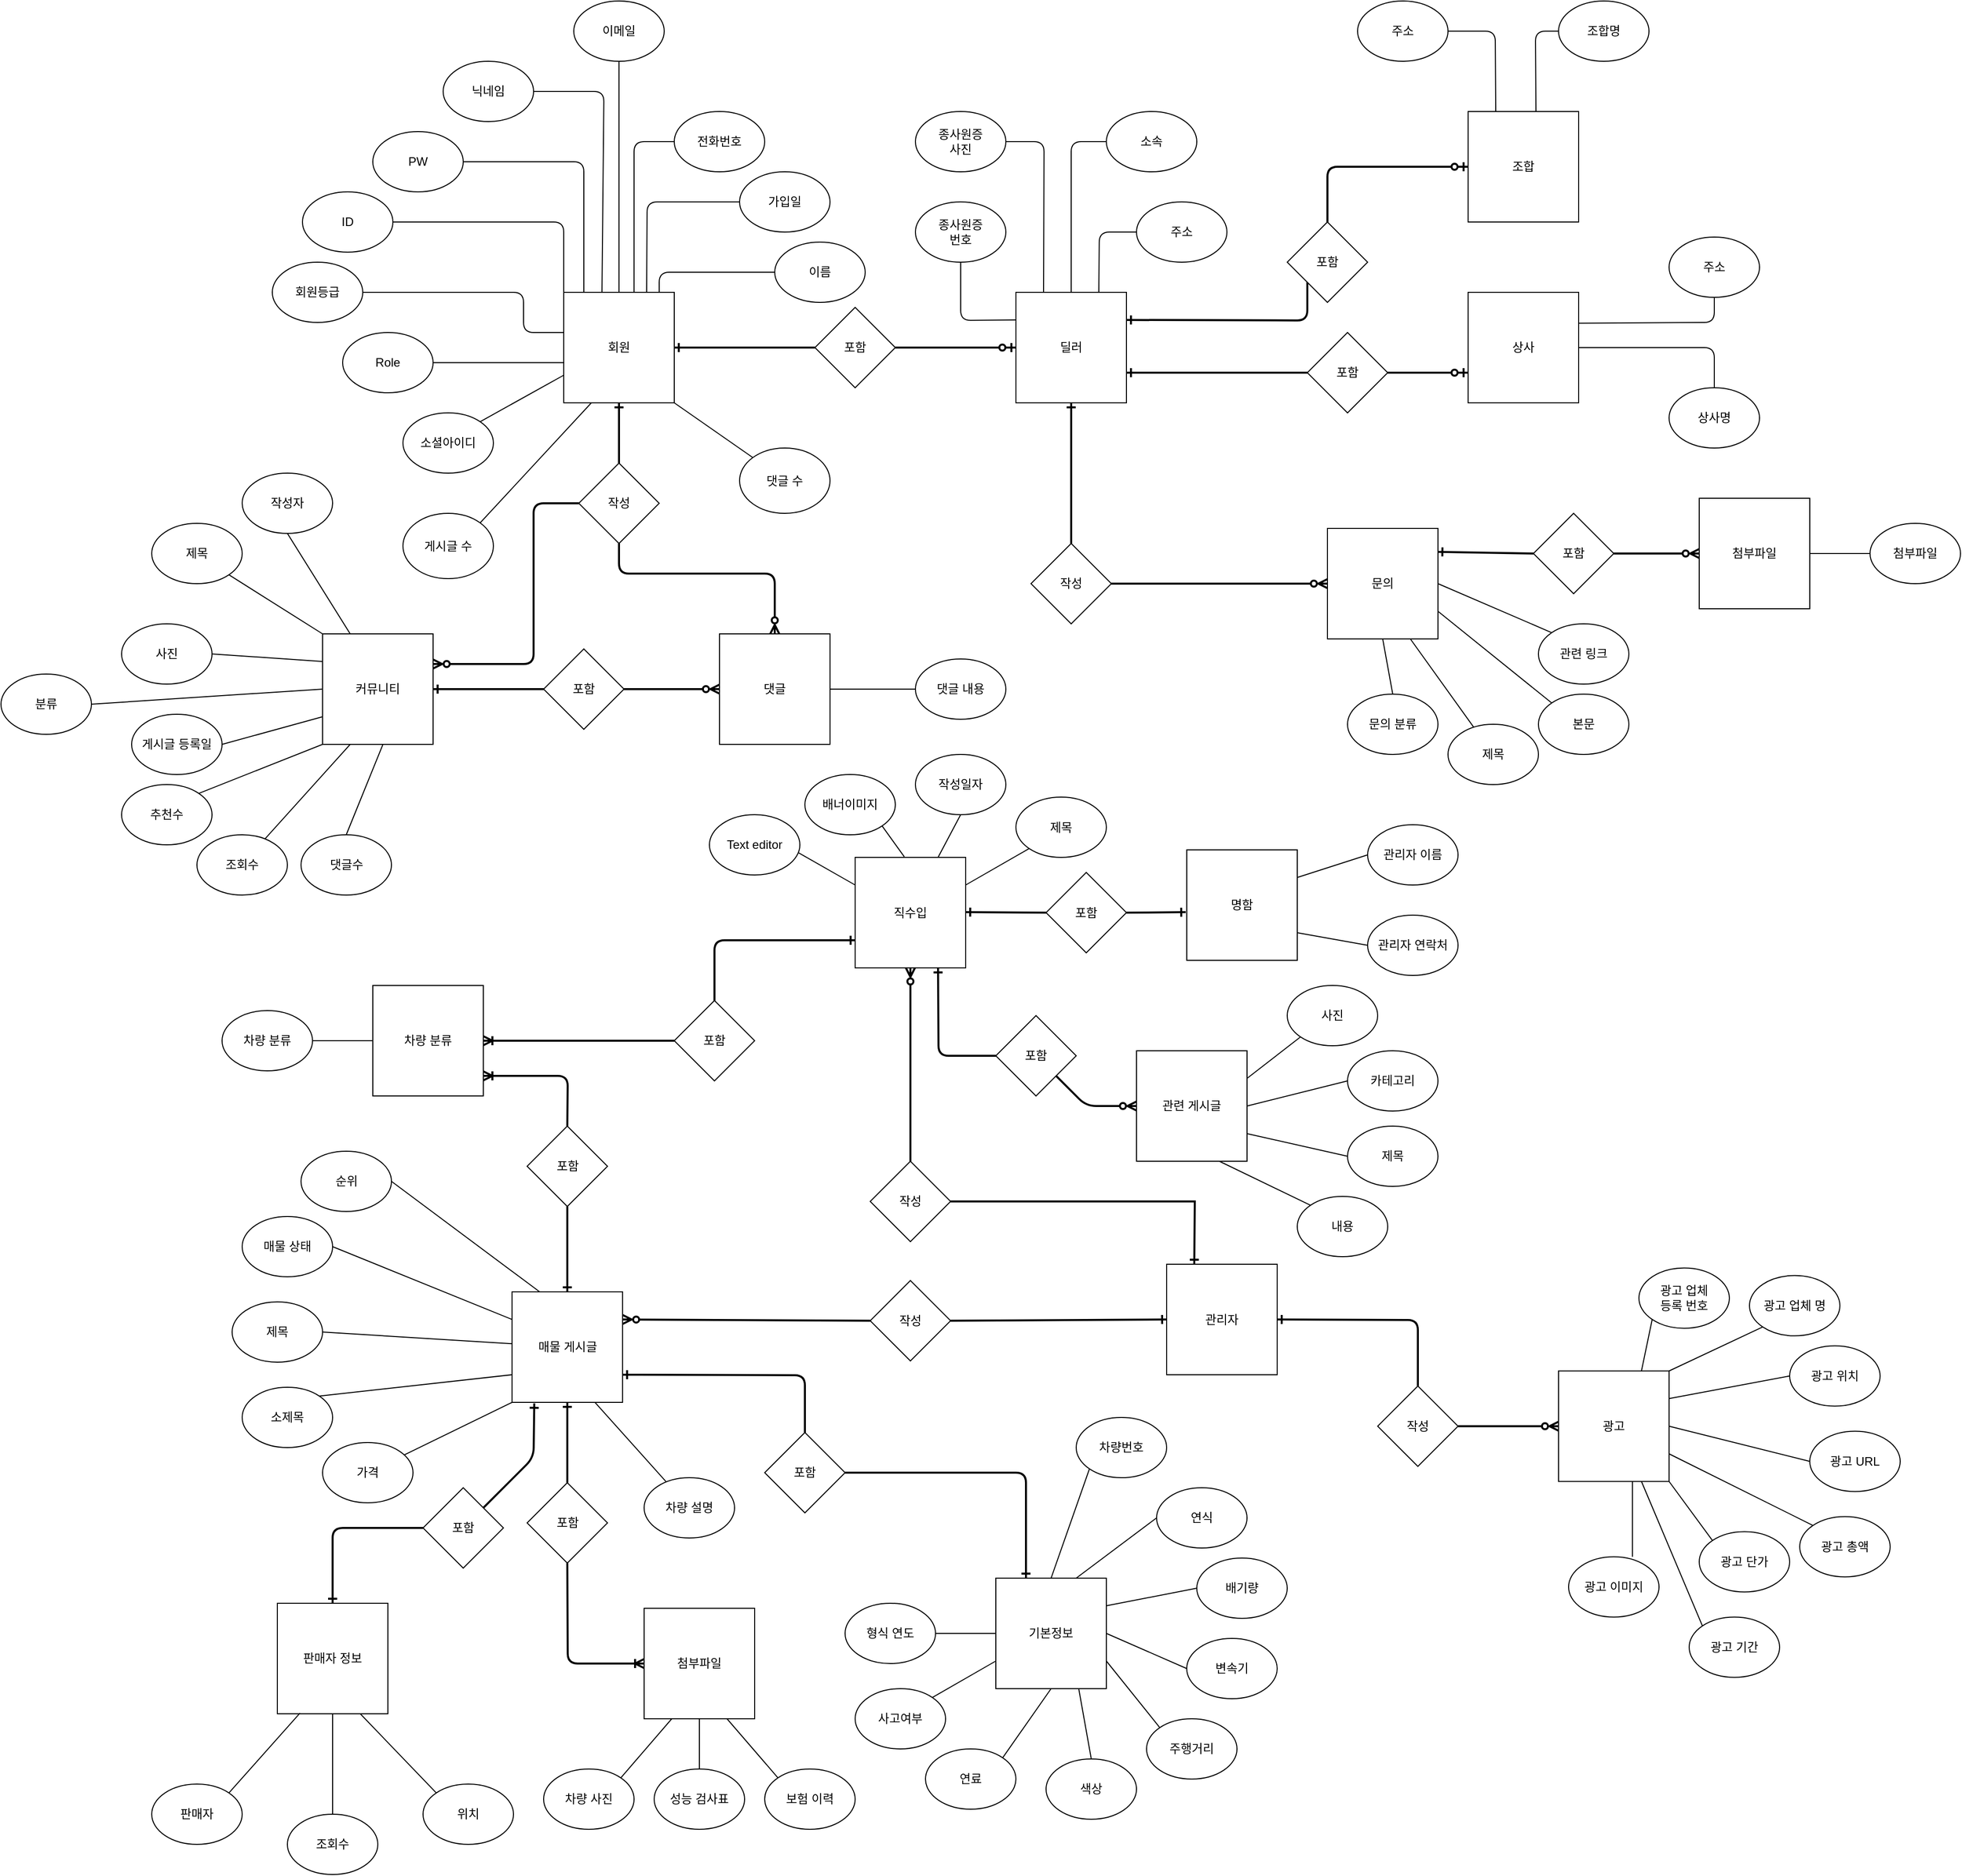 <mxfile version="20.2.8" type="github">
  <diagram id="R2lEEEUBdFMjLlhIrx00" name="Page-1">
    <mxGraphModel dx="4010" dy="1758" grid="1" gridSize="10" guides="1" tooltips="1" connect="1" arrows="1" fold="1" page="1" pageScale="1" pageWidth="850" pageHeight="1100" math="0" shadow="0" extFonts="Permanent Marker^https://fonts.googleapis.com/css?family=Permanent+Marker">
      <root>
        <mxCell id="0" />
        <mxCell id="1" parent="0" />
        <mxCell id="MAeZrpRDaiJd_KRzSvLz-4" value="" style="edgeStyle=orthogonalEdgeStyle;rounded=0;orthogonalLoop=1;jettySize=auto;html=1;strokeColor=none;endArrow=none;endFill=0;startArrow=none;" edge="1" parent="1" source="MAeZrpRDaiJd_KRzSvLz-56" target="MAeZrpRDaiJd_KRzSvLz-3">
          <mxGeometry relative="1" as="geometry" />
        </mxCell>
        <mxCell id="MAeZrpRDaiJd_KRzSvLz-1" value="회원" style="whiteSpace=wrap;html=1;aspect=fixed;" vertex="1" parent="1">
          <mxGeometry x="-50" y="440" width="110" height="110" as="geometry" />
        </mxCell>
        <mxCell id="MAeZrpRDaiJd_KRzSvLz-3" value="작성" style="rhombus;whiteSpace=wrap;html=1;" vertex="1" parent="1">
          <mxGeometry x="255" y="1423.75" width="80" height="80" as="geometry" />
        </mxCell>
        <mxCell id="MAeZrpRDaiJd_KRzSvLz-10" value="딜러" style="whiteSpace=wrap;html=1;aspect=fixed;" vertex="1" parent="1">
          <mxGeometry x="400" y="440" width="110" height="110" as="geometry" />
        </mxCell>
        <mxCell id="MAeZrpRDaiJd_KRzSvLz-11" value="ID" style="ellipse;whiteSpace=wrap;html=1;" vertex="1" parent="1">
          <mxGeometry x="-310" y="340" width="90" height="60" as="geometry" />
        </mxCell>
        <mxCell id="MAeZrpRDaiJd_KRzSvLz-12" value="PW" style="ellipse;whiteSpace=wrap;html=1;" vertex="1" parent="1">
          <mxGeometry x="-240" y="280" width="90" height="60" as="geometry" />
        </mxCell>
        <mxCell id="MAeZrpRDaiJd_KRzSvLz-13" value="전화번호" style="ellipse;whiteSpace=wrap;html=1;" vertex="1" parent="1">
          <mxGeometry x="60" y="260" width="90" height="60" as="geometry" />
        </mxCell>
        <mxCell id="MAeZrpRDaiJd_KRzSvLz-15" value="닉네임" style="ellipse;whiteSpace=wrap;html=1;" vertex="1" parent="1">
          <mxGeometry x="-170" y="210" width="90" height="60" as="geometry" />
        </mxCell>
        <mxCell id="MAeZrpRDaiJd_KRzSvLz-16" value="이메일" style="ellipse;whiteSpace=wrap;html=1;" vertex="1" parent="1">
          <mxGeometry x="-40" y="150" width="90" height="60" as="geometry" />
        </mxCell>
        <mxCell id="MAeZrpRDaiJd_KRzSvLz-17" value="가입일" style="ellipse;whiteSpace=wrap;html=1;" vertex="1" parent="1">
          <mxGeometry x="125" y="320" width="90" height="60" as="geometry" />
        </mxCell>
        <mxCell id="MAeZrpRDaiJd_KRzSvLz-18" value="이름" style="ellipse;whiteSpace=wrap;html=1;" vertex="1" parent="1">
          <mxGeometry x="160" y="390" width="90" height="60" as="geometry" />
        </mxCell>
        <mxCell id="MAeZrpRDaiJd_KRzSvLz-19" value="" style="edgeStyle=orthogonalEdgeStyle;rounded=0;orthogonalLoop=1;jettySize=auto;html=1;strokeColor=none;endArrow=none;endFill=0;startArrow=none;" edge="1" parent="1" source="MAeZrpRDaiJd_KRzSvLz-2">
          <mxGeometry relative="1" as="geometry">
            <mxPoint x="-50" y="480" as="sourcePoint" />
            <mxPoint x="-190" y="460" as="targetPoint" />
            <Array as="points" />
          </mxGeometry>
        </mxCell>
        <mxCell id="MAeZrpRDaiJd_KRzSvLz-2" value="회원등급" style="ellipse;whiteSpace=wrap;html=1;" vertex="1" parent="1">
          <mxGeometry x="-340" y="410" width="90" height="60" as="geometry" />
        </mxCell>
        <mxCell id="MAeZrpRDaiJd_KRzSvLz-20" value="" style="edgeStyle=orthogonalEdgeStyle;rounded=0;orthogonalLoop=1;jettySize=auto;html=1;strokeColor=none;endArrow=none;endFill=0;" edge="1" parent="1" target="MAeZrpRDaiJd_KRzSvLz-2">
          <mxGeometry relative="1" as="geometry">
            <mxPoint x="-50" y="480" as="sourcePoint" />
            <mxPoint x="-190" y="460" as="targetPoint" />
            <Array as="points">
              <mxPoint x="-50" y="470" />
              <mxPoint x="-190" y="470" />
            </Array>
          </mxGeometry>
        </mxCell>
        <mxCell id="MAeZrpRDaiJd_KRzSvLz-21" value="" style="endArrow=none;html=1;rounded=1;exitX=1;exitY=0.5;exitDx=0;exitDy=0;" edge="1" parent="1" source="MAeZrpRDaiJd_KRzSvLz-2">
          <mxGeometry width="50" height="50" relative="1" as="geometry">
            <mxPoint x="190" y="460" as="sourcePoint" />
            <mxPoint x="-50" y="480" as="targetPoint" />
            <Array as="points">
              <mxPoint x="-90" y="440" />
              <mxPoint x="-90" y="480" />
            </Array>
          </mxGeometry>
        </mxCell>
        <mxCell id="MAeZrpRDaiJd_KRzSvLz-22" value="" style="endArrow=none;html=1;rounded=1;exitX=1;exitY=0.5;exitDx=0;exitDy=0;entryX=0;entryY=0;entryDx=0;entryDy=0;" edge="1" parent="1" source="MAeZrpRDaiJd_KRzSvLz-11" target="MAeZrpRDaiJd_KRzSvLz-1">
          <mxGeometry width="50" height="50" relative="1" as="geometry">
            <mxPoint x="-210" y="490" as="sourcePoint" />
            <mxPoint x="-40" y="490" as="targetPoint" />
            <Array as="points">
              <mxPoint x="-50" y="370" />
            </Array>
          </mxGeometry>
        </mxCell>
        <mxCell id="MAeZrpRDaiJd_KRzSvLz-23" value="" style="endArrow=none;html=1;rounded=1;exitX=1;exitY=0.5;exitDx=0;exitDy=0;entryX=0.346;entryY=-0.002;entryDx=0;entryDy=0;entryPerimeter=0;" edge="1" parent="1" source="MAeZrpRDaiJd_KRzSvLz-15" target="MAeZrpRDaiJd_KRzSvLz-1">
          <mxGeometry width="50" height="50" relative="1" as="geometry">
            <mxPoint x="-173.18" y="431.213" as="sourcePoint" />
            <mxPoint x="-40" y="470" as="targetPoint" />
            <Array as="points">
              <mxPoint x="-10" y="240" />
            </Array>
          </mxGeometry>
        </mxCell>
        <mxCell id="MAeZrpRDaiJd_KRzSvLz-24" value="" style="endArrow=none;html=1;rounded=1;exitX=1;exitY=0.5;exitDx=0;exitDy=0;" edge="1" parent="1" source="MAeZrpRDaiJd_KRzSvLz-12">
          <mxGeometry width="50" height="50" relative="1" as="geometry">
            <mxPoint x="-65" y="400" as="sourcePoint" />
            <mxPoint x="-30" y="440" as="targetPoint" />
            <Array as="points">
              <mxPoint x="-30" y="310" />
            </Array>
          </mxGeometry>
        </mxCell>
        <mxCell id="MAeZrpRDaiJd_KRzSvLz-25" value="" style="endArrow=none;html=1;rounded=0;exitX=0.5;exitY=1;exitDx=0;exitDy=0;entryX=0.5;entryY=0;entryDx=0;entryDy=0;" edge="1" parent="1" source="MAeZrpRDaiJd_KRzSvLz-16" target="MAeZrpRDaiJd_KRzSvLz-1">
          <mxGeometry width="50" height="50" relative="1" as="geometry">
            <mxPoint x="-65" y="400" as="sourcePoint" />
            <mxPoint x="-20" y="450" as="targetPoint" />
          </mxGeometry>
        </mxCell>
        <mxCell id="MAeZrpRDaiJd_KRzSvLz-26" value="" style="endArrow=none;html=1;rounded=1;exitX=0;exitY=0.5;exitDx=0;exitDy=0;entryX=0.636;entryY=0;entryDx=0;entryDy=0;entryPerimeter=0;" edge="1" parent="1" source="MAeZrpRDaiJd_KRzSvLz-13" target="MAeZrpRDaiJd_KRzSvLz-1">
          <mxGeometry width="50" height="50" relative="1" as="geometry">
            <mxPoint x="5" y="320" as="sourcePoint" />
            <mxPoint y="450" as="targetPoint" />
            <Array as="points">
              <mxPoint x="20" y="290" />
            </Array>
          </mxGeometry>
        </mxCell>
        <mxCell id="MAeZrpRDaiJd_KRzSvLz-27" value="" style="endArrow=none;html=1;rounded=1;exitX=0;exitY=0.5;exitDx=0;exitDy=0;entryX=0.75;entryY=0;entryDx=0;entryDy=0;" edge="1" parent="1" source="MAeZrpRDaiJd_KRzSvLz-17" target="MAeZrpRDaiJd_KRzSvLz-1">
          <mxGeometry width="50" height="50" relative="1" as="geometry">
            <mxPoint x="43.18" y="381.213" as="sourcePoint" />
            <mxPoint x="30" y="430" as="targetPoint" />
            <Array as="points">
              <mxPoint x="33" y="350" />
            </Array>
          </mxGeometry>
        </mxCell>
        <mxCell id="MAeZrpRDaiJd_KRzSvLz-28" value="" style="endArrow=none;html=1;rounded=1;exitX=0;exitY=0.5;exitDx=0;exitDy=0;entryX=0.864;entryY=0;entryDx=0;entryDy=0;entryPerimeter=0;" edge="1" parent="1" source="MAeZrpRDaiJd_KRzSvLz-18" target="MAeZrpRDaiJd_KRzSvLz-1">
          <mxGeometry width="50" height="50" relative="1" as="geometry">
            <mxPoint x="143.18" y="321.213" as="sourcePoint" />
            <mxPoint x="40" y="450" as="targetPoint" />
            <Array as="points">
              <mxPoint x="45" y="420" />
            </Array>
          </mxGeometry>
        </mxCell>
        <mxCell id="MAeZrpRDaiJd_KRzSvLz-29" value="" style="endArrow=ERone;html=1;rounded=0;entryX=1;entryY=0.5;entryDx=0;entryDy=0;startArrow=none;endFill=0;strokeWidth=2;" edge="1" parent="1" source="MAeZrpRDaiJd_KRzSvLz-112" target="MAeZrpRDaiJd_KRzSvLz-1">
          <mxGeometry width="50" height="50" relative="1" as="geometry">
            <mxPoint x="400" y="490" as="sourcePoint" />
            <mxPoint x="40" y="470" as="targetPoint" />
          </mxGeometry>
        </mxCell>
        <mxCell id="MAeZrpRDaiJd_KRzSvLz-31" value="종사원증&lt;br&gt;번호" style="ellipse;whiteSpace=wrap;html=1;" vertex="1" parent="1">
          <mxGeometry x="300" y="350" width="90" height="60" as="geometry" />
        </mxCell>
        <mxCell id="MAeZrpRDaiJd_KRzSvLz-32" value="소속" style="ellipse;whiteSpace=wrap;html=1;" vertex="1" parent="1">
          <mxGeometry x="490" y="260" width="90" height="60" as="geometry" />
        </mxCell>
        <mxCell id="MAeZrpRDaiJd_KRzSvLz-33" value="주소" style="ellipse;whiteSpace=wrap;html=1;" vertex="1" parent="1">
          <mxGeometry x="520" y="350" width="90" height="60" as="geometry" />
        </mxCell>
        <mxCell id="MAeZrpRDaiJd_KRzSvLz-35" value="종사원증&lt;br&gt;사진" style="ellipse;whiteSpace=wrap;html=1;" vertex="1" parent="1">
          <mxGeometry x="300" y="260" width="90" height="60" as="geometry" />
        </mxCell>
        <mxCell id="MAeZrpRDaiJd_KRzSvLz-36" value="" style="endArrow=none;html=1;rounded=1;exitX=0;exitY=0.25;exitDx=0;exitDy=0;entryX=0.5;entryY=1;entryDx=0;entryDy=0;" edge="1" parent="1" source="MAeZrpRDaiJd_KRzSvLz-10" target="MAeZrpRDaiJd_KRzSvLz-31">
          <mxGeometry width="50" height="50" relative="1" as="geometry">
            <mxPoint x="410" y="500" as="sourcePoint" />
            <mxPoint x="10" y="500" as="targetPoint" />
            <Array as="points">
              <mxPoint x="345" y="468" />
            </Array>
          </mxGeometry>
        </mxCell>
        <mxCell id="MAeZrpRDaiJd_KRzSvLz-37" value="" style="endArrow=none;html=1;rounded=1;exitX=0.25;exitY=0;exitDx=0;exitDy=0;entryX=1;entryY=0.5;entryDx=0;entryDy=0;" edge="1" parent="1" source="MAeZrpRDaiJd_KRzSvLz-10" target="MAeZrpRDaiJd_KRzSvLz-35">
          <mxGeometry width="50" height="50" relative="1" as="geometry">
            <mxPoint x="410" y="480" as="sourcePoint" />
            <mxPoint x="355" y="420" as="targetPoint" />
            <Array as="points">
              <mxPoint x="428" y="290" />
            </Array>
          </mxGeometry>
        </mxCell>
        <mxCell id="MAeZrpRDaiJd_KRzSvLz-38" value="" style="endArrow=none;html=1;rounded=1;entryX=0;entryY=0.5;entryDx=0;entryDy=0;exitX=0.5;exitY=0;exitDx=0;exitDy=0;strokeColor=default;" edge="1" parent="1" source="MAeZrpRDaiJd_KRzSvLz-10" target="MAeZrpRDaiJd_KRzSvLz-32">
          <mxGeometry width="50" height="50" relative="1" as="geometry">
            <mxPoint x="455" y="420" as="sourcePoint" />
            <mxPoint x="425" y="290" as="targetPoint" />
            <Array as="points">
              <mxPoint x="455" y="290" />
            </Array>
          </mxGeometry>
        </mxCell>
        <mxCell id="MAeZrpRDaiJd_KRzSvLz-39" value="" style="endArrow=none;html=1;rounded=1;entryX=0;entryY=0.5;entryDx=0;entryDy=0;exitX=0.75;exitY=0;exitDx=0;exitDy=0;" edge="1" parent="1" source="MAeZrpRDaiJd_KRzSvLz-10" target="MAeZrpRDaiJd_KRzSvLz-33">
          <mxGeometry width="50" height="50" relative="1" as="geometry">
            <mxPoint x="470" y="420" as="sourcePoint" />
            <mxPoint x="500" y="300" as="targetPoint" />
            <Array as="points">
              <mxPoint x="483" y="380" />
            </Array>
          </mxGeometry>
        </mxCell>
        <mxCell id="MAeZrpRDaiJd_KRzSvLz-14" value="소셜아이디" style="ellipse;whiteSpace=wrap;html=1;" vertex="1" parent="1">
          <mxGeometry x="-210" y="560" width="90" height="60" as="geometry" />
        </mxCell>
        <mxCell id="MAeZrpRDaiJd_KRzSvLz-40" value="" style="edgeStyle=orthogonalEdgeStyle;rounded=0;orthogonalLoop=1;jettySize=auto;html=1;strokeColor=none;endArrow=none;endFill=0;startArrow=none;" edge="1" parent="1" source="MAeZrpRDaiJd_KRzSvLz-2" target="MAeZrpRDaiJd_KRzSvLz-14">
          <mxGeometry relative="1" as="geometry">
            <mxPoint x="-175" y="540" as="sourcePoint" />
            <mxPoint x="-90" y="660" as="targetPoint" />
          </mxGeometry>
        </mxCell>
        <mxCell id="MAeZrpRDaiJd_KRzSvLz-42" value="상사" style="whiteSpace=wrap;html=1;aspect=fixed;" vertex="1" parent="1">
          <mxGeometry x="850" y="440" width="110" height="110" as="geometry" />
        </mxCell>
        <mxCell id="MAeZrpRDaiJd_KRzSvLz-43" value="조합" style="whiteSpace=wrap;html=1;aspect=fixed;" vertex="1" parent="1">
          <mxGeometry x="850" y="260" width="110" height="110" as="geometry" />
        </mxCell>
        <mxCell id="MAeZrpRDaiJd_KRzSvLz-44" value="" style="endArrow=ERone;html=1;rounded=1;entryX=1;entryY=0.25;entryDx=0;entryDy=0;exitX=0;exitY=1;exitDx=0;exitDy=0;startArrow=none;endFill=0;strokeWidth=2;" edge="1" parent="1" source="MAeZrpRDaiJd_KRzSvLz-114" target="MAeZrpRDaiJd_KRzSvLz-10">
          <mxGeometry width="50" height="50" relative="1" as="geometry">
            <mxPoint x="960.0" y="494.41" as="sourcePoint" />
            <mxPoint x="620.0" y="494.41" as="targetPoint" />
            <Array as="points">
              <mxPoint x="690" y="468" />
            </Array>
          </mxGeometry>
        </mxCell>
        <mxCell id="MAeZrpRDaiJd_KRzSvLz-45" value="" style="endArrow=ERone;html=1;rounded=1;exitX=0;exitY=0.5;exitDx=0;exitDy=0;startArrow=none;endFill=0;strokeWidth=2;" edge="1" parent="1" source="MAeZrpRDaiJd_KRzSvLz-116">
          <mxGeometry width="50" height="50" relative="1" as="geometry">
            <mxPoint x="780.0" y="450" as="sourcePoint" />
            <mxPoint x="510" y="520" as="targetPoint" />
            <Array as="points" />
          </mxGeometry>
        </mxCell>
        <mxCell id="MAeZrpRDaiJd_KRzSvLz-46" value="주소" style="ellipse;whiteSpace=wrap;html=1;" vertex="1" parent="1">
          <mxGeometry x="1050" y="385" width="90" height="60" as="geometry" />
        </mxCell>
        <mxCell id="MAeZrpRDaiJd_KRzSvLz-47" value="상사명" style="ellipse;whiteSpace=wrap;html=1;" vertex="1" parent="1">
          <mxGeometry x="1050" y="535" width="90" height="60" as="geometry" />
        </mxCell>
        <mxCell id="MAeZrpRDaiJd_KRzSvLz-48" value="주소" style="ellipse;whiteSpace=wrap;html=1;" vertex="1" parent="1">
          <mxGeometry x="740" y="150" width="90" height="60" as="geometry" />
        </mxCell>
        <mxCell id="MAeZrpRDaiJd_KRzSvLz-49" value="조합명" style="ellipse;whiteSpace=wrap;html=1;" vertex="1" parent="1">
          <mxGeometry x="940" y="150" width="90" height="60" as="geometry" />
        </mxCell>
        <mxCell id="MAeZrpRDaiJd_KRzSvLz-50" value="" style="endArrow=none;html=1;rounded=1;entryX=0.25;entryY=0;entryDx=0;entryDy=0;exitX=1;exitY=0.5;exitDx=0;exitDy=0;" edge="1" parent="1" source="MAeZrpRDaiJd_KRzSvLz-48" target="MAeZrpRDaiJd_KRzSvLz-43">
          <mxGeometry width="50" height="50" relative="1" as="geometry">
            <mxPoint x="1160" y="223" as="sourcePoint" />
            <mxPoint x="970" y="300" as="targetPoint" />
            <Array as="points">
              <mxPoint x="877" y="180" />
            </Array>
          </mxGeometry>
        </mxCell>
        <mxCell id="MAeZrpRDaiJd_KRzSvLz-51" value="" style="endArrow=none;html=1;rounded=1;entryX=0.25;entryY=0;entryDx=0;entryDy=0;exitX=0;exitY=0.5;exitDx=0;exitDy=0;" edge="1" parent="1" source="MAeZrpRDaiJd_KRzSvLz-49">
          <mxGeometry width="50" height="50" relative="1" as="geometry">
            <mxPoint x="870.0" y="180" as="sourcePoint" />
            <mxPoint x="917.5" y="260" as="targetPoint" />
            <Array as="points">
              <mxPoint x="917" y="180" />
            </Array>
          </mxGeometry>
        </mxCell>
        <mxCell id="MAeZrpRDaiJd_KRzSvLz-53" value="" style="endArrow=none;html=1;rounded=1;strokeColor=default;exitX=1.002;exitY=0.279;exitDx=0;exitDy=0;entryX=0.5;entryY=1;entryDx=0;entryDy=0;exitPerimeter=0;" edge="1" parent="1" source="MAeZrpRDaiJd_KRzSvLz-42" target="MAeZrpRDaiJd_KRzSvLz-46">
          <mxGeometry width="50" height="50" relative="1" as="geometry">
            <mxPoint x="870" y="430" as="sourcePoint" />
            <mxPoint x="920" y="380" as="targetPoint" />
            <Array as="points">
              <mxPoint x="1095" y="470" />
            </Array>
          </mxGeometry>
        </mxCell>
        <mxCell id="MAeZrpRDaiJd_KRzSvLz-54" value="" style="endArrow=none;html=1;rounded=1;strokeColor=default;exitX=1;exitY=0.5;exitDx=0;exitDy=0;entryX=0.5;entryY=0;entryDx=0;entryDy=0;" edge="1" parent="1" source="MAeZrpRDaiJd_KRzSvLz-42" target="MAeZrpRDaiJd_KRzSvLz-47">
          <mxGeometry width="50" height="50" relative="1" as="geometry">
            <mxPoint x="970" y="467.5" as="sourcePoint" />
            <mxPoint x="1075" y="460" as="targetPoint" />
            <Array as="points">
              <mxPoint x="1095" y="495" />
            </Array>
          </mxGeometry>
        </mxCell>
        <mxCell id="MAeZrpRDaiJd_KRzSvLz-55" value="직수입" style="whiteSpace=wrap;html=1;aspect=fixed;" vertex="1" parent="1">
          <mxGeometry x="240" y="1002.5" width="110" height="110" as="geometry" />
        </mxCell>
        <mxCell id="MAeZrpRDaiJd_KRzSvLz-58" value="커뮤니티" style="whiteSpace=wrap;html=1;aspect=fixed;" vertex="1" parent="1">
          <mxGeometry x="-290" y="780" width="110" height="110" as="geometry" />
        </mxCell>
        <mxCell id="MAeZrpRDaiJd_KRzSvLz-59" value="매물 게시글" style="whiteSpace=wrap;html=1;aspect=fixed;" vertex="1" parent="1">
          <mxGeometry x="-101.43" y="1435" width="110" height="110" as="geometry" />
        </mxCell>
        <mxCell id="MAeZrpRDaiJd_KRzSvLz-60" value="문의" style="whiteSpace=wrap;html=1;aspect=fixed;" vertex="1" parent="1">
          <mxGeometry x="710" y="675" width="110" height="110" as="geometry" />
        </mxCell>
        <mxCell id="MAeZrpRDaiJd_KRzSvLz-61" value="차량 분류" style="ellipse;whiteSpace=wrap;html=1;" vertex="1" parent="1">
          <mxGeometry x="-390" y="1155" width="90" height="60" as="geometry" />
        </mxCell>
        <mxCell id="MAeZrpRDaiJd_KRzSvLz-62" value="제목" style="ellipse;whiteSpace=wrap;html=1;" vertex="1" parent="1">
          <mxGeometry x="-380" y="1445" width="90" height="60" as="geometry" />
        </mxCell>
        <mxCell id="MAeZrpRDaiJd_KRzSvLz-64" value="소제목" style="ellipse;whiteSpace=wrap;html=1;" vertex="1" parent="1">
          <mxGeometry x="-370" y="1530" width="90" height="60" as="geometry" />
        </mxCell>
        <mxCell id="MAeZrpRDaiJd_KRzSvLz-65" value="가격" style="ellipse;whiteSpace=wrap;html=1;" vertex="1" parent="1">
          <mxGeometry x="-290" y="1585" width="90" height="60" as="geometry" />
        </mxCell>
        <mxCell id="MAeZrpRDaiJd_KRzSvLz-67" value="차량 분류" style="whiteSpace=wrap;html=1;aspect=fixed;" vertex="1" parent="1">
          <mxGeometry x="-240" y="1130" width="110" height="110" as="geometry" />
        </mxCell>
        <mxCell id="MAeZrpRDaiJd_KRzSvLz-69" value="" style="endArrow=none;html=1;rounded=0;entryX=1;entryY=0.5;entryDx=0;entryDy=0;" edge="1" parent="1" source="MAeZrpRDaiJd_KRzSvLz-59" target="MAeZrpRDaiJd_KRzSvLz-62">
          <mxGeometry width="50" height="50" relative="1" as="geometry">
            <mxPoint x="-110" y="1480" as="sourcePoint" />
            <mxPoint x="-221.43" y="1575" as="targetPoint" />
          </mxGeometry>
        </mxCell>
        <mxCell id="MAeZrpRDaiJd_KRzSvLz-70" value="" style="endArrow=none;html=1;rounded=0;entryX=1;entryY=0;entryDx=0;entryDy=0;exitX=0;exitY=0.75;exitDx=0;exitDy=0;" edge="1" parent="1" source="MAeZrpRDaiJd_KRzSvLz-59" target="MAeZrpRDaiJd_KRzSvLz-64">
          <mxGeometry width="50" height="50" relative="1" as="geometry">
            <mxPoint x="-71.43" y="1566.25" as="sourcePoint" />
            <mxPoint x="-211.43" y="1663.75" as="targetPoint" />
          </mxGeometry>
        </mxCell>
        <mxCell id="MAeZrpRDaiJd_KRzSvLz-71" value="" style="endArrow=none;html=1;rounded=0;exitX=0;exitY=1;exitDx=0;exitDy=0;" edge="1" parent="1" source="MAeZrpRDaiJd_KRzSvLz-59" target="MAeZrpRDaiJd_KRzSvLz-65">
          <mxGeometry width="50" height="50" relative="1" as="geometry">
            <mxPoint x="-63.93" y="1555" as="sourcePoint" />
            <mxPoint x="-194.61" y="1683.787" as="targetPoint" />
          </mxGeometry>
        </mxCell>
        <mxCell id="MAeZrpRDaiJd_KRzSvLz-72" value="" style="endArrow=none;html=1;rounded=0;entryX=1;entryY=0.5;entryDx=0;entryDy=0;exitX=0;exitY=0.5;exitDx=0;exitDy=0;" edge="1" parent="1" source="MAeZrpRDaiJd_KRzSvLz-67" target="MAeZrpRDaiJd_KRzSvLz-61">
          <mxGeometry width="50" height="50" relative="1" as="geometry">
            <mxPoint x="-850" y="1530" as="sourcePoint" />
            <mxPoint x="-980" y="1530" as="targetPoint" />
          </mxGeometry>
        </mxCell>
        <mxCell id="MAeZrpRDaiJd_KRzSvLz-74" value="첨부파일" style="whiteSpace=wrap;html=1;aspect=fixed;" vertex="1" parent="1">
          <mxGeometry x="30.0" y="1750" width="110" height="110" as="geometry" />
        </mxCell>
        <mxCell id="MAeZrpRDaiJd_KRzSvLz-75" value="기본정보" style="whiteSpace=wrap;html=1;aspect=fixed;" vertex="1" parent="1">
          <mxGeometry x="380" y="1720" width="110" height="110" as="geometry" />
        </mxCell>
        <mxCell id="MAeZrpRDaiJd_KRzSvLz-76" value="차량 사진" style="ellipse;whiteSpace=wrap;html=1;" vertex="1" parent="1">
          <mxGeometry x="-70" y="1910" width="90" height="60" as="geometry" />
        </mxCell>
        <mxCell id="MAeZrpRDaiJd_KRzSvLz-77" value="성능 검사표" style="ellipse;whiteSpace=wrap;html=1;" vertex="1" parent="1">
          <mxGeometry x="40.0" y="1910" width="90" height="60" as="geometry" />
        </mxCell>
        <mxCell id="MAeZrpRDaiJd_KRzSvLz-78" value="보험 이력" style="ellipse;whiteSpace=wrap;html=1;" vertex="1" parent="1">
          <mxGeometry x="150.0" y="1910" width="90" height="60" as="geometry" />
        </mxCell>
        <mxCell id="MAeZrpRDaiJd_KRzSvLz-79" value="" style="endArrow=none;html=1;rounded=0;entryX=1;entryY=0;entryDx=0;entryDy=0;exitX=0.25;exitY=1;exitDx=0;exitDy=0;" edge="1" parent="1" source="MAeZrpRDaiJd_KRzSvLz-74" target="MAeZrpRDaiJd_KRzSvLz-76">
          <mxGeometry width="50" height="50" relative="1" as="geometry">
            <mxPoint x="-115" y="1710" as="sourcePoint" />
            <mxPoint x="-195" y="1860" as="targetPoint" />
          </mxGeometry>
        </mxCell>
        <mxCell id="MAeZrpRDaiJd_KRzSvLz-80" value="" style="endArrow=none;html=1;rounded=0;exitX=0.5;exitY=1;exitDx=0;exitDy=0;" edge="1" parent="1" source="MAeZrpRDaiJd_KRzSvLz-74" target="MAeZrpRDaiJd_KRzSvLz-77">
          <mxGeometry width="50" height="50" relative="1" as="geometry">
            <mxPoint x="40.0" y="1842.5" as="sourcePoint" />
            <mxPoint x="-15.0" y="1920" as="targetPoint" />
          </mxGeometry>
        </mxCell>
        <mxCell id="MAeZrpRDaiJd_KRzSvLz-83" value="" style="endArrow=none;html=1;rounded=0;exitX=0.75;exitY=1;exitDx=0;exitDy=0;entryX=0;entryY=0;entryDx=0;entryDy=0;" edge="1" parent="1" source="MAeZrpRDaiJd_KRzSvLz-74" target="MAeZrpRDaiJd_KRzSvLz-78">
          <mxGeometry width="50" height="50" relative="1" as="geometry">
            <mxPoint x="95.0" y="1870" as="sourcePoint" />
            <mxPoint x="95.0" y="1920" as="targetPoint" />
          </mxGeometry>
        </mxCell>
        <mxCell id="MAeZrpRDaiJd_KRzSvLz-84" value="차량번호" style="ellipse;whiteSpace=wrap;html=1;" vertex="1" parent="1">
          <mxGeometry x="460" y="1560" width="90" height="60" as="geometry" />
        </mxCell>
        <mxCell id="MAeZrpRDaiJd_KRzSvLz-85" value="사고여부" style="ellipse;whiteSpace=wrap;html=1;" vertex="1" parent="1">
          <mxGeometry x="240.0" y="1830" width="90" height="60" as="geometry" />
        </mxCell>
        <mxCell id="MAeZrpRDaiJd_KRzSvLz-86" value="연식" style="ellipse;whiteSpace=wrap;html=1;" vertex="1" parent="1">
          <mxGeometry x="540" y="1630" width="90" height="60" as="geometry" />
        </mxCell>
        <mxCell id="MAeZrpRDaiJd_KRzSvLz-87" value="배기량" style="ellipse;whiteSpace=wrap;html=1;" vertex="1" parent="1">
          <mxGeometry x="580" y="1700" width="90" height="60" as="geometry" />
        </mxCell>
        <mxCell id="MAeZrpRDaiJd_KRzSvLz-88" value="주행거리" style="ellipse;whiteSpace=wrap;html=1;" vertex="1" parent="1">
          <mxGeometry x="530" y="1860" width="90" height="60" as="geometry" />
        </mxCell>
        <mxCell id="MAeZrpRDaiJd_KRzSvLz-89" value="색상" style="ellipse;whiteSpace=wrap;html=1;" vertex="1" parent="1">
          <mxGeometry x="430" y="1900" width="90" height="60" as="geometry" />
        </mxCell>
        <mxCell id="MAeZrpRDaiJd_KRzSvLz-90" value="변속기" style="ellipse;whiteSpace=wrap;html=1;" vertex="1" parent="1">
          <mxGeometry x="570" y="1780" width="90" height="60" as="geometry" />
        </mxCell>
        <mxCell id="MAeZrpRDaiJd_KRzSvLz-91" value="연료" style="ellipse;whiteSpace=wrap;html=1;" vertex="1" parent="1">
          <mxGeometry x="310" y="1890" width="90" height="60" as="geometry" />
        </mxCell>
        <mxCell id="MAeZrpRDaiJd_KRzSvLz-92" value="형식 연도" style="ellipse;whiteSpace=wrap;html=1;" vertex="1" parent="1">
          <mxGeometry x="230.0" y="1745" width="90" height="60" as="geometry" />
        </mxCell>
        <mxCell id="MAeZrpRDaiJd_KRzSvLz-94" value="" style="endArrow=none;html=1;rounded=0;exitX=0;exitY=1;exitDx=0;exitDy=0;entryX=0.5;entryY=0;entryDx=0;entryDy=0;" edge="1" parent="1" source="MAeZrpRDaiJd_KRzSvLz-84" target="MAeZrpRDaiJd_KRzSvLz-75">
          <mxGeometry width="50" height="50" relative="1" as="geometry">
            <mxPoint x="370" y="1620" as="sourcePoint" />
            <mxPoint x="420.68" y="1678.787" as="targetPoint" />
          </mxGeometry>
        </mxCell>
        <mxCell id="MAeZrpRDaiJd_KRzSvLz-95" value="" style="endArrow=none;html=1;rounded=0;exitX=0;exitY=0.5;exitDx=0;exitDy=0;" edge="1" parent="1" source="MAeZrpRDaiJd_KRzSvLz-86">
          <mxGeometry width="50" height="50" relative="1" as="geometry">
            <mxPoint x="483.18" y="1621.213" as="sourcePoint" />
            <mxPoint x="460" y="1720" as="targetPoint" />
          </mxGeometry>
        </mxCell>
        <mxCell id="MAeZrpRDaiJd_KRzSvLz-96" value="" style="endArrow=none;html=1;rounded=0;exitX=0;exitY=0.5;exitDx=0;exitDy=0;entryX=1;entryY=0.25;entryDx=0;entryDy=0;" edge="1" parent="1" source="MAeZrpRDaiJd_KRzSvLz-87" target="MAeZrpRDaiJd_KRzSvLz-75">
          <mxGeometry width="50" height="50" relative="1" as="geometry">
            <mxPoint x="550" y="1670" as="sourcePoint" />
            <mxPoint x="470" y="1730" as="targetPoint" />
          </mxGeometry>
        </mxCell>
        <mxCell id="MAeZrpRDaiJd_KRzSvLz-97" value="" style="endArrow=none;html=1;rounded=0;exitX=0;exitY=0.5;exitDx=0;exitDy=0;entryX=1;entryY=0.5;entryDx=0;entryDy=0;" edge="1" parent="1" source="MAeZrpRDaiJd_KRzSvLz-90" target="MAeZrpRDaiJd_KRzSvLz-75">
          <mxGeometry width="50" height="50" relative="1" as="geometry">
            <mxPoint x="590" y="1740" as="sourcePoint" />
            <mxPoint x="500" y="1757.5" as="targetPoint" />
          </mxGeometry>
        </mxCell>
        <mxCell id="MAeZrpRDaiJd_KRzSvLz-98" value="" style="endArrow=none;html=1;rounded=0;exitX=0;exitY=0;exitDx=0;exitDy=0;entryX=1;entryY=0.75;entryDx=0;entryDy=0;" edge="1" parent="1" source="MAeZrpRDaiJd_KRzSvLz-88" target="MAeZrpRDaiJd_KRzSvLz-75">
          <mxGeometry width="50" height="50" relative="1" as="geometry">
            <mxPoint x="580" y="1820" as="sourcePoint" />
            <mxPoint x="500" y="1785" as="targetPoint" />
          </mxGeometry>
        </mxCell>
        <mxCell id="MAeZrpRDaiJd_KRzSvLz-99" value="" style="endArrow=none;html=1;rounded=0;exitX=0.5;exitY=0;exitDx=0;exitDy=0;entryX=0.75;entryY=1;entryDx=0;entryDy=0;" edge="1" parent="1" source="MAeZrpRDaiJd_KRzSvLz-89" target="MAeZrpRDaiJd_KRzSvLz-75">
          <mxGeometry width="50" height="50" relative="1" as="geometry">
            <mxPoint x="553.18" y="1878.787" as="sourcePoint" />
            <mxPoint x="500" y="1812.5" as="targetPoint" />
          </mxGeometry>
        </mxCell>
        <mxCell id="MAeZrpRDaiJd_KRzSvLz-100" value="" style="endArrow=none;html=1;rounded=0;exitX=1;exitY=0;exitDx=0;exitDy=0;entryX=0.5;entryY=1;entryDx=0;entryDy=0;" edge="1" parent="1" source="MAeZrpRDaiJd_KRzSvLz-91" target="MAeZrpRDaiJd_KRzSvLz-75">
          <mxGeometry width="50" height="50" relative="1" as="geometry">
            <mxPoint x="485" y="1910" as="sourcePoint" />
            <mxPoint x="472.5" y="1840" as="targetPoint" />
          </mxGeometry>
        </mxCell>
        <mxCell id="MAeZrpRDaiJd_KRzSvLz-101" value="" style="endArrow=none;html=1;rounded=0;exitX=1;exitY=0;exitDx=0;exitDy=0;entryX=0;entryY=0.75;entryDx=0;entryDy=0;" edge="1" parent="1" source="MAeZrpRDaiJd_KRzSvLz-85" target="MAeZrpRDaiJd_KRzSvLz-75">
          <mxGeometry width="50" height="50" relative="1" as="geometry">
            <mxPoint x="396.82" y="1908.787" as="sourcePoint" />
            <mxPoint x="445" y="1840" as="targetPoint" />
          </mxGeometry>
        </mxCell>
        <mxCell id="MAeZrpRDaiJd_KRzSvLz-102" value="" style="endArrow=none;html=1;rounded=0;exitX=1;exitY=0.5;exitDx=0;exitDy=0;entryX=0;entryY=0.5;entryDx=0;entryDy=0;" edge="1" parent="1" source="MAeZrpRDaiJd_KRzSvLz-92" target="MAeZrpRDaiJd_KRzSvLz-75">
          <mxGeometry width="50" height="50" relative="1" as="geometry">
            <mxPoint x="326.82" y="1848.787" as="sourcePoint" />
            <mxPoint x="390" y="1812.5" as="targetPoint" />
          </mxGeometry>
        </mxCell>
        <mxCell id="MAeZrpRDaiJd_KRzSvLz-103" value="" style="endArrow=ERone;html=1;rounded=1;exitX=1;exitY=0.5;exitDx=0;exitDy=0;startArrow=none;endFill=0;strokeWidth=2;" edge="1" parent="1" source="MAeZrpRDaiJd_KRzSvLz-109">
          <mxGeometry width="50" height="50" relative="1" as="geometry">
            <mxPoint x="210.0" y="1610" as="sourcePoint" />
            <mxPoint x="410" y="1720" as="targetPoint" />
            <Array as="points">
              <mxPoint x="410" y="1615" />
            </Array>
          </mxGeometry>
        </mxCell>
        <mxCell id="MAeZrpRDaiJd_KRzSvLz-104" value="" style="endArrow=ERoneToMany;html=1;rounded=1;exitX=0.5;exitY=1;exitDx=0;exitDy=0;entryX=0;entryY=0.5;entryDx=0;entryDy=0;startArrow=none;endFill=0;strokeWidth=2;" edge="1" parent="1" source="MAeZrpRDaiJd_KRzSvLz-111" target="MAeZrpRDaiJd_KRzSvLz-74">
          <mxGeometry width="50" height="50" relative="1" as="geometry">
            <mxPoint x="-110" y="1612.5" as="sourcePoint" />
            <mxPoint x="347.5" y="1717.5" as="targetPoint" />
            <Array as="points">
              <mxPoint x="-46" y="1805" />
            </Array>
          </mxGeometry>
        </mxCell>
        <mxCell id="MAeZrpRDaiJd_KRzSvLz-105" value="" style="endArrow=ERone;html=1;rounded=0;entryX=0;entryY=0.5;entryDx=0;entryDy=0;exitX=1;exitY=0.5;exitDx=0;exitDy=0;endFill=0;strokeWidth=2;" edge="1" parent="1" source="MAeZrpRDaiJd_KRzSvLz-3" target="MAeZrpRDaiJd_KRzSvLz-56">
          <mxGeometry width="50" height="50" relative="1" as="geometry">
            <mxPoint x="730" y="1203.75" as="sourcePoint" />
            <mxPoint x="550" y="1081.75" as="targetPoint" />
          </mxGeometry>
        </mxCell>
        <mxCell id="MAeZrpRDaiJd_KRzSvLz-106" value="" style="endArrow=none;html=1;rounded=0;entryX=0;entryY=0.5;entryDx=0;entryDy=0;exitX=1;exitY=0.25;exitDx=0;exitDy=0;startArrow=ERzeroToMany;startFill=0;strokeWidth=2;" edge="1" parent="1" source="MAeZrpRDaiJd_KRzSvLz-59" target="MAeZrpRDaiJd_KRzSvLz-3">
          <mxGeometry width="50" height="50" relative="1" as="geometry">
            <mxPoint x="175" y="1315.0" as="sourcePoint" />
            <mxPoint x="190" y="1360" as="targetPoint" />
          </mxGeometry>
        </mxCell>
        <mxCell id="MAeZrpRDaiJd_KRzSvLz-108" value="" style="endArrow=none;html=1;rounded=0;entryX=0.5;entryY=1;entryDx=0;entryDy=0;exitX=0.5;exitY=0;exitDx=0;exitDy=0;startArrow=ERone;startFill=0;strokeWidth=2;" edge="1" parent="1" source="MAeZrpRDaiJd_KRzSvLz-59" target="MAeZrpRDaiJd_KRzSvLz-257">
          <mxGeometry width="50" height="50" relative="1" as="geometry">
            <mxPoint x="120" y="1320" as="sourcePoint" />
            <mxPoint x="-110" y="1335" as="targetPoint" />
          </mxGeometry>
        </mxCell>
        <mxCell id="MAeZrpRDaiJd_KRzSvLz-109" value="포함" style="rhombus;whiteSpace=wrap;html=1;" vertex="1" parent="1">
          <mxGeometry x="150.0" y="1575" width="80" height="80" as="geometry" />
        </mxCell>
        <mxCell id="MAeZrpRDaiJd_KRzSvLz-110" value="" style="endArrow=none;html=1;rounded=1;exitX=1;exitY=0.75;exitDx=0;exitDy=0;startArrow=ERone;startFill=0;strokeWidth=2;" edge="1" parent="1" source="MAeZrpRDaiJd_KRzSvLz-59" target="MAeZrpRDaiJd_KRzSvLz-109">
          <mxGeometry width="50" height="50" relative="1" as="geometry">
            <mxPoint x="10" y="1510" as="sourcePoint" />
            <mxPoint x="468.57" y="1595" as="targetPoint" />
            <Array as="points">
              <mxPoint x="190" y="1518" />
            </Array>
          </mxGeometry>
        </mxCell>
        <mxCell id="MAeZrpRDaiJd_KRzSvLz-112" value="포함" style="rhombus;whiteSpace=wrap;html=1;" vertex="1" parent="1">
          <mxGeometry x="200" y="455" width="80" height="80" as="geometry" />
        </mxCell>
        <mxCell id="MAeZrpRDaiJd_KRzSvLz-113" value="" style="endArrow=none;html=1;rounded=0;entryX=1;entryY=0.5;entryDx=0;entryDy=0;startArrow=ERzeroToOne;startFill=0;strokeWidth=2;" edge="1" parent="1" source="MAeZrpRDaiJd_KRzSvLz-10" target="MAeZrpRDaiJd_KRzSvLz-112">
          <mxGeometry width="50" height="50" relative="1" as="geometry">
            <mxPoint x="400" y="495" as="sourcePoint" />
            <mxPoint x="60" y="495" as="targetPoint" />
          </mxGeometry>
        </mxCell>
        <mxCell id="MAeZrpRDaiJd_KRzSvLz-114" value="포함" style="rhombus;whiteSpace=wrap;html=1;" vertex="1" parent="1">
          <mxGeometry x="670" y="370" width="80" height="80" as="geometry" />
        </mxCell>
        <mxCell id="MAeZrpRDaiJd_KRzSvLz-115" value="" style="endArrow=none;html=1;rounded=1;entryX=0.5;entryY=0;entryDx=0;entryDy=0;exitX=0;exitY=0.5;exitDx=0;exitDy=0;startArrow=ERzeroToOne;startFill=0;strokeWidth=2;" edge="1" parent="1" source="MAeZrpRDaiJd_KRzSvLz-43" target="MAeZrpRDaiJd_KRzSvLz-114">
          <mxGeometry width="50" height="50" relative="1" as="geometry">
            <mxPoint x="850" y="315" as="sourcePoint" />
            <mxPoint x="600" y="377.5" as="targetPoint" />
            <Array as="points">
              <mxPoint x="710" y="315" />
            </Array>
          </mxGeometry>
        </mxCell>
        <mxCell id="MAeZrpRDaiJd_KRzSvLz-116" value="포함" style="rhombus;whiteSpace=wrap;html=1;" vertex="1" parent="1">
          <mxGeometry x="690" y="480" width="80" height="80" as="geometry" />
        </mxCell>
        <mxCell id="MAeZrpRDaiJd_KRzSvLz-117" value="" style="endArrow=none;html=1;rounded=1;entryX=1;entryY=0.5;entryDx=0;entryDy=0;startArrow=ERzeroToOne;startFill=0;strokeWidth=2;" edge="1" parent="1" target="MAeZrpRDaiJd_KRzSvLz-116">
          <mxGeometry width="50" height="50" relative="1" as="geometry">
            <mxPoint x="850" y="520" as="sourcePoint" />
            <mxPoint x="600" y="432.5" as="targetPoint" />
            <Array as="points" />
          </mxGeometry>
        </mxCell>
        <mxCell id="MAeZrpRDaiJd_KRzSvLz-118" value="제목" style="ellipse;whiteSpace=wrap;html=1;" vertex="1" parent="1">
          <mxGeometry x="400" y="942.5" width="90" height="60" as="geometry" />
        </mxCell>
        <mxCell id="MAeZrpRDaiJd_KRzSvLz-119" value="배너이미지" style="ellipse;whiteSpace=wrap;html=1;" vertex="1" parent="1">
          <mxGeometry x="190" y="920" width="90" height="60" as="geometry" />
        </mxCell>
        <mxCell id="MAeZrpRDaiJd_KRzSvLz-56" value="관리자" style="whiteSpace=wrap;html=1;aspect=fixed;" vertex="1" parent="1">
          <mxGeometry x="550" y="1407.5" width="110" height="110" as="geometry" />
        </mxCell>
        <mxCell id="MAeZrpRDaiJd_KRzSvLz-120" value="" style="edgeStyle=orthogonalEdgeStyle;rounded=0;orthogonalLoop=1;jettySize=auto;html=1;strokeColor=none;endArrow=none;endFill=0;startArrow=none;" edge="1" parent="1" source="MAeZrpRDaiJd_KRzSvLz-135" target="MAeZrpRDaiJd_KRzSvLz-56">
          <mxGeometry relative="1" as="geometry">
            <mxPoint x="-120" y="590" as="sourcePoint" />
            <mxPoint x="95.111" y="890.111" as="targetPoint" />
          </mxGeometry>
        </mxCell>
        <mxCell id="MAeZrpRDaiJd_KRzSvLz-121" value="Text editor" style="ellipse;whiteSpace=wrap;html=1;" vertex="1" parent="1">
          <mxGeometry x="95" y="960" width="90" height="60" as="geometry" />
        </mxCell>
        <mxCell id="MAeZrpRDaiJd_KRzSvLz-124" value="" style="endArrow=ERzeroToMany;html=1;rounded=0;exitX=0.5;exitY=0;exitDx=0;exitDy=0;entryX=0.5;entryY=1;entryDx=0;entryDy=0;startArrow=none;startFill=0;endFill=0;strokeWidth=2;" edge="1" parent="1" source="MAeZrpRDaiJd_KRzSvLz-278" target="MAeZrpRDaiJd_KRzSvLz-55">
          <mxGeometry width="50" height="50" relative="1" as="geometry">
            <mxPoint x="265" y="1318.75" as="sourcePoint" />
            <mxPoint x="300" y="1261.25" as="targetPoint" />
          </mxGeometry>
        </mxCell>
        <mxCell id="MAeZrpRDaiJd_KRzSvLz-126" value="" style="endArrow=none;html=1;rounded=0;entryX=1;entryY=0.25;entryDx=0;entryDy=0;exitX=0;exitY=1;exitDx=0;exitDy=0;" edge="1" parent="1" source="MAeZrpRDaiJd_KRzSvLz-118" target="MAeZrpRDaiJd_KRzSvLz-55">
          <mxGeometry width="50" height="50" relative="1" as="geometry">
            <mxPoint x="675" y="992.5" as="sourcePoint" />
            <mxPoint x="400.0" y="992.5" as="targetPoint" />
          </mxGeometry>
        </mxCell>
        <mxCell id="MAeZrpRDaiJd_KRzSvLz-127" value="" style="endArrow=none;html=1;rounded=0;entryX=0.445;entryY=-0.005;entryDx=0;entryDy=0;exitX=1;exitY=1;exitDx=0;exitDy=0;entryPerimeter=0;" edge="1" parent="1" source="MAeZrpRDaiJd_KRzSvLz-119" target="MAeZrpRDaiJd_KRzSvLz-55">
          <mxGeometry width="50" height="50" relative="1" as="geometry">
            <mxPoint x="306.82" y="878.713" as="sourcePoint" />
            <mxPoint x="345.0" y="937.5" as="targetPoint" />
          </mxGeometry>
        </mxCell>
        <mxCell id="MAeZrpRDaiJd_KRzSvLz-128" value="" style="endArrow=none;html=1;rounded=0;entryX=0;entryY=0.25;entryDx=0;entryDy=0;exitX=0.981;exitY=0.628;exitDx=0;exitDy=0;exitPerimeter=0;" edge="1" parent="1" source="MAeZrpRDaiJd_KRzSvLz-121" target="MAeZrpRDaiJd_KRzSvLz-55">
          <mxGeometry width="50" height="50" relative="1" as="geometry">
            <mxPoint x="160" y="1000" as="sourcePoint" />
            <mxPoint x="290.0" y="965" as="targetPoint" />
          </mxGeometry>
        </mxCell>
        <mxCell id="MAeZrpRDaiJd_KRzSvLz-132" value="추천수" style="ellipse;whiteSpace=wrap;html=1;" vertex="1" parent="1">
          <mxGeometry x="-490" y="930" width="90" height="60" as="geometry" />
        </mxCell>
        <mxCell id="MAeZrpRDaiJd_KRzSvLz-133" value="조회수" style="ellipse;whiteSpace=wrap;html=1;" vertex="1" parent="1">
          <mxGeometry x="-415" y="980" width="90" height="60" as="geometry" />
        </mxCell>
        <mxCell id="MAeZrpRDaiJd_KRzSvLz-134" value="게시글 등록일" style="ellipse;whiteSpace=wrap;html=1;" vertex="1" parent="1">
          <mxGeometry x="-480" y="860" width="90" height="60" as="geometry" />
        </mxCell>
        <mxCell id="MAeZrpRDaiJd_KRzSvLz-137" value="제목" style="ellipse;whiteSpace=wrap;html=1;" vertex="1" parent="1">
          <mxGeometry x="-460" y="670" width="90" height="60" as="geometry" />
        </mxCell>
        <mxCell id="MAeZrpRDaiJd_KRzSvLz-138" value="사진" style="ellipse;whiteSpace=wrap;html=1;" vertex="1" parent="1">
          <mxGeometry x="-490" y="770" width="90" height="60" as="geometry" />
        </mxCell>
        <mxCell id="MAeZrpRDaiJd_KRzSvLz-139" value="댓글" style="whiteSpace=wrap;html=1;aspect=fixed;" vertex="1" parent="1">
          <mxGeometry x="105" y="780" width="110" height="110" as="geometry" />
        </mxCell>
        <mxCell id="MAeZrpRDaiJd_KRzSvLz-140" value="" style="endArrow=none;html=1;exitX=0;exitY=0.75;exitDx=0;exitDy=0;startArrow=ERone;entryX=0.5;entryY=0;entryDx=0;entryDy=0;startFill=0;rounded=1;strokeWidth=2;" edge="1" parent="1" source="MAeZrpRDaiJd_KRzSvLz-55" target="MAeZrpRDaiJd_KRzSvLz-258">
          <mxGeometry width="50" height="50" relative="1" as="geometry">
            <mxPoint x="-195" y="1145" as="sourcePoint" />
            <mxPoint x="20" y="1035" as="targetPoint" />
            <Array as="points">
              <mxPoint x="100" y="1085" />
            </Array>
          </mxGeometry>
        </mxCell>
        <mxCell id="MAeZrpRDaiJd_KRzSvLz-111" value="포함" style="rhombus;whiteSpace=wrap;html=1;" vertex="1" parent="1">
          <mxGeometry x="-86.43" y="1625" width="80" height="80" as="geometry" />
        </mxCell>
        <mxCell id="MAeZrpRDaiJd_KRzSvLz-141" value="" style="endArrow=none;html=1;rounded=0;exitX=0.5;exitY=1;exitDx=0;exitDy=0;entryX=0.5;entryY=0;entryDx=0;entryDy=0;startArrow=ERone;startFill=0;strokeWidth=2;" edge="1" parent="1" source="MAeZrpRDaiJd_KRzSvLz-59" target="MAeZrpRDaiJd_KRzSvLz-111">
          <mxGeometry width="50" height="50" relative="1" as="geometry">
            <mxPoint x="-18.93" y="1545" as="sourcePoint" />
            <mxPoint x="123.57" y="1715" as="targetPoint" />
          </mxGeometry>
        </mxCell>
        <mxCell id="MAeZrpRDaiJd_KRzSvLz-135" value="작성자" style="ellipse;whiteSpace=wrap;html=1;" vertex="1" parent="1">
          <mxGeometry x="-370" y="620" width="90" height="60" as="geometry" />
        </mxCell>
        <mxCell id="MAeZrpRDaiJd_KRzSvLz-142" value="" style="edgeStyle=orthogonalEdgeStyle;rounded=0;orthogonalLoop=1;jettySize=auto;html=1;strokeColor=none;endArrow=none;endFill=0;startArrow=none;" edge="1" parent="1" source="MAeZrpRDaiJd_KRzSvLz-14" target="MAeZrpRDaiJd_KRzSvLz-135">
          <mxGeometry relative="1" as="geometry">
            <mxPoint x="-210.0" y="590.059" as="sourcePoint" />
            <mxPoint x="-275.0" y="1395" as="targetPoint" />
          </mxGeometry>
        </mxCell>
        <mxCell id="MAeZrpRDaiJd_KRzSvLz-144" value="" style="endArrow=none;html=1;rounded=0;entryX=0;entryY=0.25;entryDx=0;entryDy=0;startArrow=none;exitX=1;exitY=0.5;exitDx=0;exitDy=0;" edge="1" parent="1" source="MAeZrpRDaiJd_KRzSvLz-138" target="MAeZrpRDaiJd_KRzSvLz-58">
          <mxGeometry width="50" height="50" relative="1" as="geometry">
            <mxPoint x="-410" y="770" as="sourcePoint" />
            <mxPoint x="-290.0" y="845" as="targetPoint" />
          </mxGeometry>
        </mxCell>
        <mxCell id="MAeZrpRDaiJd_KRzSvLz-145" value="" style="endArrow=none;html=1;rounded=0;entryX=0;entryY=0;entryDx=0;entryDy=0;startArrow=none;exitX=1;exitY=1;exitDx=0;exitDy=0;" edge="1" parent="1" source="MAeZrpRDaiJd_KRzSvLz-137" target="MAeZrpRDaiJd_KRzSvLz-58">
          <mxGeometry width="50" height="50" relative="1" as="geometry">
            <mxPoint x="-391.26" y="793.68" as="sourcePoint" />
            <mxPoint x="-290.0" y="817.5" as="targetPoint" />
          </mxGeometry>
        </mxCell>
        <mxCell id="MAeZrpRDaiJd_KRzSvLz-146" value="" style="endArrow=none;html=1;rounded=0;entryX=0.25;entryY=0;entryDx=0;entryDy=0;startArrow=none;exitX=0.5;exitY=1;exitDx=0;exitDy=0;" edge="1" parent="1" source="MAeZrpRDaiJd_KRzSvLz-135" target="MAeZrpRDaiJd_KRzSvLz-58">
          <mxGeometry width="50" height="50" relative="1" as="geometry">
            <mxPoint x="-373.18" y="731.213" as="sourcePoint" />
            <mxPoint x="-290" y="790" as="targetPoint" />
          </mxGeometry>
        </mxCell>
        <mxCell id="MAeZrpRDaiJd_KRzSvLz-147" value="" style="endArrow=none;html=1;rounded=0;entryX=0;entryY=0.75;entryDx=0;entryDy=0;startArrow=none;exitX=1;exitY=0.5;exitDx=0;exitDy=0;" edge="1" parent="1" source="MAeZrpRDaiJd_KRzSvLz-134" target="MAeZrpRDaiJd_KRzSvLz-58">
          <mxGeometry width="50" height="50" relative="1" as="geometry">
            <mxPoint x="-315" y="690" as="sourcePoint" />
            <mxPoint x="-262.5" y="790" as="targetPoint" />
          </mxGeometry>
        </mxCell>
        <mxCell id="MAeZrpRDaiJd_KRzSvLz-148" value="" style="endArrow=none;html=1;rounded=0;entryX=0;entryY=1;entryDx=0;entryDy=0;startArrow=none;exitX=1;exitY=0;exitDx=0;exitDy=0;" edge="1" parent="1" source="MAeZrpRDaiJd_KRzSvLz-132" target="MAeZrpRDaiJd_KRzSvLz-58">
          <mxGeometry width="50" height="50" relative="1" as="geometry">
            <mxPoint x="-380.0" y="900" as="sourcePoint" />
            <mxPoint x="-290" y="872.5" as="targetPoint" />
          </mxGeometry>
        </mxCell>
        <mxCell id="MAeZrpRDaiJd_KRzSvLz-149" value="" style="endArrow=none;html=1;rounded=0;entryX=0.25;entryY=1;entryDx=0;entryDy=0;startArrow=none;exitX=0.75;exitY=0.072;exitDx=0;exitDy=0;exitPerimeter=0;" edge="1" parent="1" source="MAeZrpRDaiJd_KRzSvLz-133" target="MAeZrpRDaiJd_KRzSvLz-58">
          <mxGeometry width="50" height="50" relative="1" as="geometry">
            <mxPoint x="-333.18" y="948.787" as="sourcePoint" />
            <mxPoint x="-290" y="900" as="targetPoint" />
          </mxGeometry>
        </mxCell>
        <mxCell id="MAeZrpRDaiJd_KRzSvLz-150" value="" style="endArrow=none;html=1;rounded=0;entryX=0.5;entryY=0;entryDx=0;entryDy=0;startArrow=ERone;exitX=0.5;exitY=1;exitDx=0;exitDy=0;startFill=0;strokeWidth=2;" edge="1" parent="1" source="MAeZrpRDaiJd_KRzSvLz-1" target="MAeZrpRDaiJd_KRzSvLz-151">
          <mxGeometry width="50" height="50" relative="1" as="geometry">
            <mxPoint x="135" y="690" as="sourcePoint" />
            <mxPoint x="187.5" y="790" as="targetPoint" />
          </mxGeometry>
        </mxCell>
        <mxCell id="MAeZrpRDaiJd_KRzSvLz-151" value="작성" style="rhombus;whiteSpace=wrap;html=1;" vertex="1" parent="1">
          <mxGeometry x="-35" y="610" width="80" height="80" as="geometry" />
        </mxCell>
        <mxCell id="MAeZrpRDaiJd_KRzSvLz-156" value="" style="endArrow=none;html=1;rounded=1;entryX=0;entryY=0.5;entryDx=0;entryDy=0;startArrow=ERzeroToMany;startFill=0;strokeWidth=2;" edge="1" parent="1" target="MAeZrpRDaiJd_KRzSvLz-151">
          <mxGeometry width="50" height="50" relative="1" as="geometry">
            <mxPoint x="-180" y="810" as="sourcePoint" />
            <mxPoint x="-10" y="825" as="targetPoint" />
            <Array as="points">
              <mxPoint x="-80" y="810" />
              <mxPoint x="-80" y="650" />
            </Array>
          </mxGeometry>
        </mxCell>
        <mxCell id="MAeZrpRDaiJd_KRzSvLz-157" value="" style="endArrow=ERzeroToMany;html=1;rounded=0;entryX=0;entryY=0.5;entryDx=0;entryDy=0;startArrow=none;exitX=1;exitY=0.5;exitDx=0;exitDy=0;endFill=0;strokeWidth=2;" edge="1" parent="1" source="MAeZrpRDaiJd_KRzSvLz-154" target="MAeZrpRDaiJd_KRzSvLz-139">
          <mxGeometry width="50" height="50" relative="1" as="geometry">
            <mxPoint x="-180" y="900" as="sourcePoint" />
            <mxPoint x="-30" y="1025" as="targetPoint" />
          </mxGeometry>
        </mxCell>
        <mxCell id="MAeZrpRDaiJd_KRzSvLz-154" value="포함" style="rhombus;whiteSpace=wrap;html=1;" vertex="1" parent="1">
          <mxGeometry x="-70" y="795" width="80" height="80" as="geometry" />
        </mxCell>
        <mxCell id="MAeZrpRDaiJd_KRzSvLz-158" value="" style="endArrow=none;html=1;rounded=0;entryX=0;entryY=0.5;entryDx=0;entryDy=0;startArrow=ERone;exitX=1;exitY=0.5;exitDx=0;exitDy=0;startFill=0;strokeWidth=2;" edge="1" parent="1" source="MAeZrpRDaiJd_KRzSvLz-58" target="MAeZrpRDaiJd_KRzSvLz-154">
          <mxGeometry width="50" height="50" relative="1" as="geometry">
            <mxPoint x="-190" y="835" as="sourcePoint" />
            <mxPoint x="105" y="835" as="targetPoint" />
          </mxGeometry>
        </mxCell>
        <mxCell id="MAeZrpRDaiJd_KRzSvLz-159" value="댓글 내용" style="ellipse;whiteSpace=wrap;html=1;" vertex="1" parent="1">
          <mxGeometry x="300" y="805" width="90" height="60" as="geometry" />
        </mxCell>
        <mxCell id="MAeZrpRDaiJd_KRzSvLz-160" value="" style="endArrow=none;html=1;rounded=0;startArrow=none;exitX=1;exitY=0.5;exitDx=0;exitDy=0;" edge="1" parent="1" source="MAeZrpRDaiJd_KRzSvLz-139" target="MAeZrpRDaiJd_KRzSvLz-159">
          <mxGeometry width="50" height="50" relative="1" as="geometry">
            <mxPoint x="350" y="920" as="sourcePoint" />
            <mxPoint x="445" y="920" as="targetPoint" />
          </mxGeometry>
        </mxCell>
        <mxCell id="MAeZrpRDaiJd_KRzSvLz-161" value="" style="endArrow=ERzeroToMany;html=1;rounded=1;startArrow=none;exitX=0.5;exitY=1;exitDx=0;exitDy=0;entryX=0.5;entryY=0;entryDx=0;entryDy=0;endFill=0;strokeWidth=2;" edge="1" parent="1" source="MAeZrpRDaiJd_KRzSvLz-151" target="MAeZrpRDaiJd_KRzSvLz-139">
          <mxGeometry width="50" height="50" relative="1" as="geometry">
            <mxPoint x="225" y="845" as="sourcePoint" />
            <mxPoint x="310.0" y="845" as="targetPoint" />
            <Array as="points">
              <mxPoint x="5" y="720" />
              <mxPoint x="160" y="720" />
            </Array>
          </mxGeometry>
        </mxCell>
        <mxCell id="MAeZrpRDaiJd_KRzSvLz-162" value="제목" style="ellipse;whiteSpace=wrap;html=1;" vertex="1" parent="1">
          <mxGeometry x="830" y="870" width="90" height="60" as="geometry" />
        </mxCell>
        <mxCell id="MAeZrpRDaiJd_KRzSvLz-163" value="본문" style="ellipse;whiteSpace=wrap;html=1;" vertex="1" parent="1">
          <mxGeometry x="920" y="840" width="90" height="60" as="geometry" />
        </mxCell>
        <mxCell id="MAeZrpRDaiJd_KRzSvLz-164" value="관련 링크" style="ellipse;whiteSpace=wrap;html=1;" vertex="1" parent="1">
          <mxGeometry x="920" y="770" width="90" height="60" as="geometry" />
        </mxCell>
        <mxCell id="MAeZrpRDaiJd_KRzSvLz-165" value="첨부파일" style="whiteSpace=wrap;html=1;aspect=fixed;" vertex="1" parent="1">
          <mxGeometry x="1080" y="645" width="110" height="110" as="geometry" />
        </mxCell>
        <mxCell id="MAeZrpRDaiJd_KRzSvLz-166" value="문의 분류" style="ellipse;whiteSpace=wrap;html=1;" vertex="1" parent="1">
          <mxGeometry x="730" y="840" width="90" height="60" as="geometry" />
        </mxCell>
        <mxCell id="MAeZrpRDaiJd_KRzSvLz-167" value="" style="endArrow=none;html=1;rounded=0;entryX=0.5;entryY=0;entryDx=0;entryDy=0;exitX=0.5;exitY=1;exitDx=0;exitDy=0;" edge="1" parent="1" source="MAeZrpRDaiJd_KRzSvLz-60" target="MAeZrpRDaiJd_KRzSvLz-166">
          <mxGeometry width="50" height="50" relative="1" as="geometry">
            <mxPoint x="753.18" y="856.213" as="sourcePoint" />
            <mxPoint x="720" y="905" as="targetPoint" />
          </mxGeometry>
        </mxCell>
        <mxCell id="MAeZrpRDaiJd_KRzSvLz-168" value="" style="endArrow=none;html=1;rounded=0;exitX=0.75;exitY=1;exitDx=0;exitDy=0;" edge="1" parent="1" source="MAeZrpRDaiJd_KRzSvLz-60" target="MAeZrpRDaiJd_KRzSvLz-162">
          <mxGeometry width="50" height="50" relative="1" as="geometry">
            <mxPoint x="785" y="795" as="sourcePoint" />
            <mxPoint x="785" y="900" as="targetPoint" />
          </mxGeometry>
        </mxCell>
        <mxCell id="MAeZrpRDaiJd_KRzSvLz-169" value="" style="endArrow=none;html=1;rounded=0;exitX=1;exitY=0.75;exitDx=0;exitDy=0;entryX=0;entryY=0;entryDx=0;entryDy=0;" edge="1" parent="1" source="MAeZrpRDaiJd_KRzSvLz-60" target="MAeZrpRDaiJd_KRzSvLz-163">
          <mxGeometry width="50" height="50" relative="1" as="geometry">
            <mxPoint x="812.5" y="795" as="sourcePoint" />
            <mxPoint x="857.316" y="864.913" as="targetPoint" />
          </mxGeometry>
        </mxCell>
        <mxCell id="MAeZrpRDaiJd_KRzSvLz-170" value="" style="endArrow=none;html=1;rounded=0;exitX=1;exitY=0.5;exitDx=0;exitDy=0;entryX=0;entryY=0;entryDx=0;entryDy=0;" edge="1" parent="1" source="MAeZrpRDaiJd_KRzSvLz-60" target="MAeZrpRDaiJd_KRzSvLz-164">
          <mxGeometry width="50" height="50" relative="1" as="geometry">
            <mxPoint x="840" y="767.5" as="sourcePoint" />
            <mxPoint x="910" y="832.5" as="targetPoint" />
          </mxGeometry>
        </mxCell>
        <mxCell id="MAeZrpRDaiJd_KRzSvLz-171" value="" style="endArrow=ERzeroToMany;html=1;rounded=0;exitX=1;exitY=0.5;exitDx=0;exitDy=0;entryX=0;entryY=0.5;entryDx=0;entryDy=0;startArrow=none;endFill=0;strokeWidth=2;" edge="1" parent="1" source="MAeZrpRDaiJd_KRzSvLz-172" target="MAeZrpRDaiJd_KRzSvLz-165">
          <mxGeometry width="50" height="50" relative="1" as="geometry">
            <mxPoint x="840" y="740" as="sourcePoint" />
            <mxPoint x="930" y="760" as="targetPoint" />
          </mxGeometry>
        </mxCell>
        <mxCell id="MAeZrpRDaiJd_KRzSvLz-172" value="포함" style="rhombus;whiteSpace=wrap;html=1;" vertex="1" parent="1">
          <mxGeometry x="915" y="660" width="80" height="80" as="geometry" />
        </mxCell>
        <mxCell id="MAeZrpRDaiJd_KRzSvLz-173" value="" style="endArrow=none;html=1;rounded=0;exitX=0.999;exitY=0.212;exitDx=0;exitDy=0;entryX=0;entryY=0.5;entryDx=0;entryDy=0;exitPerimeter=0;startArrow=ERone;startFill=0;strokeWidth=2;" edge="1" parent="1" source="MAeZrpRDaiJd_KRzSvLz-60" target="MAeZrpRDaiJd_KRzSvLz-172">
          <mxGeometry width="50" height="50" relative="1" as="geometry">
            <mxPoint x="830" y="702.5" as="sourcePoint" />
            <mxPoint x="1050" y="705" as="targetPoint" />
          </mxGeometry>
        </mxCell>
        <mxCell id="MAeZrpRDaiJd_KRzSvLz-174" value="첨부파일" style="ellipse;whiteSpace=wrap;html=1;" vertex="1" parent="1">
          <mxGeometry x="1250" y="670" width="90" height="60" as="geometry" />
        </mxCell>
        <mxCell id="MAeZrpRDaiJd_KRzSvLz-175" value="" style="endArrow=none;html=1;rounded=0;entryX=0;entryY=0.5;entryDx=0;entryDy=0;startArrow=none;" edge="1" parent="1" source="MAeZrpRDaiJd_KRzSvLz-165" target="MAeZrpRDaiJd_KRzSvLz-174">
          <mxGeometry width="50" height="50" relative="1" as="geometry">
            <mxPoint x="1200" y="720" as="sourcePoint" />
            <mxPoint x="1270" y="720" as="targetPoint" />
          </mxGeometry>
        </mxCell>
        <mxCell id="MAeZrpRDaiJd_KRzSvLz-176" value="작성" style="rhombus;whiteSpace=wrap;html=1;" vertex="1" parent="1">
          <mxGeometry x="415" y="690" width="80" height="80" as="geometry" />
        </mxCell>
        <mxCell id="MAeZrpRDaiJd_KRzSvLz-177" value="" style="endArrow=ERone;html=1;rounded=0;exitX=0.5;exitY=0;exitDx=0;exitDy=0;entryX=0.5;entryY=1;entryDx=0;entryDy=0;endFill=0;strokeWidth=2;" edge="1" parent="1" source="MAeZrpRDaiJd_KRzSvLz-176" target="MAeZrpRDaiJd_KRzSvLz-10">
          <mxGeometry width="50" height="50" relative="1" as="geometry">
            <mxPoint x="304.89" y="649.16" as="sourcePoint" />
            <mxPoint x="400" y="650.84" as="targetPoint" />
          </mxGeometry>
        </mxCell>
        <mxCell id="MAeZrpRDaiJd_KRzSvLz-178" value="" style="endArrow=none;html=1;rounded=0;exitX=0;exitY=0.5;exitDx=0;exitDy=0;entryX=1;entryY=0.5;entryDx=0;entryDy=0;startArrow=ERzeroToMany;startFill=0;strokeWidth=2;" edge="1" parent="1" source="MAeZrpRDaiJd_KRzSvLz-60" target="MAeZrpRDaiJd_KRzSvLz-176">
          <mxGeometry width="50" height="50" relative="1" as="geometry">
            <mxPoint x="665.0" y="820" as="sourcePoint" />
            <mxPoint x="590.0" y="710" as="targetPoint" />
          </mxGeometry>
        </mxCell>
        <mxCell id="MAeZrpRDaiJd_KRzSvLz-179" value="Role" style="ellipse;whiteSpace=wrap;html=1;" vertex="1" parent="1">
          <mxGeometry x="-270" y="480" width="90" height="60" as="geometry" />
        </mxCell>
        <mxCell id="MAeZrpRDaiJd_KRzSvLz-180" value="" style="endArrow=none;html=1;rounded=0;entryX=1;entryY=0.5;entryDx=0;entryDy=0;startArrow=none;exitX=0.005;exitY=0.636;exitDx=0;exitDy=0;exitPerimeter=0;" edge="1" parent="1" source="MAeZrpRDaiJd_KRzSvLz-1" target="MAeZrpRDaiJd_KRzSvLz-179">
          <mxGeometry width="50" height="50" relative="1" as="geometry">
            <mxPoint x="15" y="560" as="sourcePoint" />
            <mxPoint x="15" y="620" as="targetPoint" />
          </mxGeometry>
        </mxCell>
        <mxCell id="MAeZrpRDaiJd_KRzSvLz-181" value="댓글 수" style="ellipse;whiteSpace=wrap;html=1;" vertex="1" parent="1">
          <mxGeometry x="125" y="595" width="90" height="65" as="geometry" />
        </mxCell>
        <mxCell id="MAeZrpRDaiJd_KRzSvLz-182" value="" style="endArrow=none;html=1;rounded=0;startArrow=none;exitX=1;exitY=1;exitDx=0;exitDy=0;entryX=0;entryY=0;entryDx=0;entryDy=0;" edge="1" parent="1" target="MAeZrpRDaiJd_KRzSvLz-181">
          <mxGeometry width="50" height="50" relative="1" as="geometry">
            <mxPoint x="60" y="550" as="sourcePoint" />
            <mxPoint x="195" y="660" as="targetPoint" />
          </mxGeometry>
        </mxCell>
        <mxCell id="MAeZrpRDaiJd_KRzSvLz-183" value="게시글 수" style="ellipse;whiteSpace=wrap;html=1;" vertex="1" parent="1">
          <mxGeometry x="-210" y="660" width="90" height="65" as="geometry" />
        </mxCell>
        <mxCell id="MAeZrpRDaiJd_KRzSvLz-184" value="" style="endArrow=none;html=1;rounded=0;startArrow=none;exitX=0.25;exitY=1;exitDx=0;exitDy=0;entryX=1;entryY=0;entryDx=0;entryDy=0;" edge="1" parent="1" source="MAeZrpRDaiJd_KRzSvLz-1" target="MAeZrpRDaiJd_KRzSvLz-183">
          <mxGeometry width="50" height="50" relative="1" as="geometry">
            <mxPoint x="70" y="560" as="sourcePoint" />
            <mxPoint x="148.058" y="614.608" as="targetPoint" />
          </mxGeometry>
        </mxCell>
        <mxCell id="MAeZrpRDaiJd_KRzSvLz-185" value="" style="endArrow=none;html=1;rounded=0;startArrow=none;exitX=0;exitY=0.75;exitDx=0;exitDy=0;entryX=1;entryY=0;entryDx=0;entryDy=0;" edge="1" parent="1" source="MAeZrpRDaiJd_KRzSvLz-1" target="MAeZrpRDaiJd_KRzSvLz-14">
          <mxGeometry width="50" height="50" relative="1" as="geometry">
            <mxPoint x="-12.5" y="560" as="sourcePoint" />
            <mxPoint x="-123.058" y="679.608" as="targetPoint" />
          </mxGeometry>
        </mxCell>
        <mxCell id="MAeZrpRDaiJd_KRzSvLz-186" value="매물 상태" style="ellipse;whiteSpace=wrap;html=1;" vertex="1" parent="1">
          <mxGeometry x="-370" y="1360" width="90" height="60" as="geometry" />
        </mxCell>
        <mxCell id="MAeZrpRDaiJd_KRzSvLz-187" value="" style="endArrow=none;html=1;rounded=0;entryX=1;entryY=0.5;entryDx=0;entryDy=0;exitX=0;exitY=0.25;exitDx=0;exitDy=0;" edge="1" parent="1" source="MAeZrpRDaiJd_KRzSvLz-59" target="MAeZrpRDaiJd_KRzSvLz-186">
          <mxGeometry width="50" height="50" relative="1" as="geometry">
            <mxPoint x="-91.43" y="1527.5" as="sourcePoint" />
            <mxPoint x="-231.43" y="1625" as="targetPoint" />
          </mxGeometry>
        </mxCell>
        <mxCell id="MAeZrpRDaiJd_KRzSvLz-188" value="작성" style="rhombus;whiteSpace=wrap;html=1;" vertex="1" parent="1">
          <mxGeometry x="760" y="1528.75" width="80" height="80" as="geometry" />
        </mxCell>
        <mxCell id="MAeZrpRDaiJd_KRzSvLz-189" value="" style="endArrow=none;html=1;rounded=1;entryX=0.5;entryY=0;entryDx=0;entryDy=0;exitX=1;exitY=0.5;exitDx=0;exitDy=0;startArrow=ERone;startFill=0;strokeWidth=2;" edge="1" parent="1" source="MAeZrpRDaiJd_KRzSvLz-56" target="MAeZrpRDaiJd_KRzSvLz-188">
          <mxGeometry width="50" height="50" relative="1" as="geometry">
            <mxPoint x="335" y="1448.75" as="sourcePoint" />
            <mxPoint x="580" y="1448.75" as="targetPoint" />
            <Array as="points">
              <mxPoint x="800" y="1463" />
            </Array>
          </mxGeometry>
        </mxCell>
        <mxCell id="MAeZrpRDaiJd_KRzSvLz-190" value="광고" style="whiteSpace=wrap;html=1;aspect=fixed;" vertex="1" parent="1">
          <mxGeometry x="940" y="1513.75" width="110" height="110" as="geometry" />
        </mxCell>
        <mxCell id="MAeZrpRDaiJd_KRzSvLz-191" value="" style="endArrow=ERzeroToMany;html=1;rounded=0;entryX=0;entryY=0.5;entryDx=0;entryDy=0;exitX=1;exitY=0.5;exitDx=0;exitDy=0;endFill=0;strokeWidth=2;" edge="1" parent="1" source="MAeZrpRDaiJd_KRzSvLz-188" target="MAeZrpRDaiJd_KRzSvLz-190">
          <mxGeometry width="50" height="50" relative="1" as="geometry">
            <mxPoint x="895.0" y="1568.45" as="sourcePoint" />
            <mxPoint x="1060" y="1568.45" as="targetPoint" />
          </mxGeometry>
        </mxCell>
        <mxCell id="MAeZrpRDaiJd_KRzSvLz-192" value="광고 업체 &lt;br&gt;등록 번호" style="ellipse;whiteSpace=wrap;html=1;" vertex="1" parent="1">
          <mxGeometry x="1020" y="1411.25" width="90" height="60" as="geometry" />
        </mxCell>
        <mxCell id="MAeZrpRDaiJd_KRzSvLz-193" value="광고 단가" style="ellipse;whiteSpace=wrap;html=1;" vertex="1" parent="1">
          <mxGeometry x="1080" y="1673.75" width="90" height="60" as="geometry" />
        </mxCell>
        <mxCell id="MAeZrpRDaiJd_KRzSvLz-195" value="광고 기간" style="ellipse;whiteSpace=wrap;html=1;" vertex="1" parent="1">
          <mxGeometry x="1070" y="1758.75" width="90" height="60" as="geometry" />
        </mxCell>
        <mxCell id="MAeZrpRDaiJd_KRzSvLz-196" value="광고 이미지" style="ellipse;whiteSpace=wrap;html=1;" vertex="1" parent="1">
          <mxGeometry x="950" y="1698.75" width="90" height="60" as="geometry" />
        </mxCell>
        <mxCell id="MAeZrpRDaiJd_KRzSvLz-197" value="광고 URL" style="ellipse;whiteSpace=wrap;html=1;" vertex="1" parent="1">
          <mxGeometry x="1190" y="1573.75" width="90" height="60" as="geometry" />
        </mxCell>
        <mxCell id="MAeZrpRDaiJd_KRzSvLz-198" value="광고 위치" style="ellipse;whiteSpace=wrap;html=1;" vertex="1" parent="1">
          <mxGeometry x="1170" y="1488.75" width="90" height="60" as="geometry" />
        </mxCell>
        <mxCell id="MAeZrpRDaiJd_KRzSvLz-199" value="광고 업체 명" style="ellipse;whiteSpace=wrap;html=1;" vertex="1" parent="1">
          <mxGeometry x="1130" y="1418.75" width="90" height="60" as="geometry" />
        </mxCell>
        <mxCell id="MAeZrpRDaiJd_KRzSvLz-200" value="광고 총액" style="ellipse;whiteSpace=wrap;html=1;" vertex="1" parent="1">
          <mxGeometry x="1180" y="1658.75" width="90" height="60" as="geometry" />
        </mxCell>
        <mxCell id="MAeZrpRDaiJd_KRzSvLz-202" value="" style="endArrow=none;html=1;rounded=0;exitX=0.5;exitY=1;exitDx=0;exitDy=0;" edge="1" parent="1">
          <mxGeometry width="50" height="50" relative="1" as="geometry">
            <mxPoint x="1013.57" y="1623.75" as="sourcePoint" />
            <mxPoint x="1013.57" y="1698.75" as="targetPoint" />
          </mxGeometry>
        </mxCell>
        <mxCell id="MAeZrpRDaiJd_KRzSvLz-203" value="" style="endArrow=none;html=1;rounded=0;entryX=0;entryY=0;entryDx=0;entryDy=0;exitX=0.75;exitY=1;exitDx=0;exitDy=0;" edge="1" parent="1" source="MAeZrpRDaiJd_KRzSvLz-190" target="MAeZrpRDaiJd_KRzSvLz-195">
          <mxGeometry width="50" height="50" relative="1" as="geometry">
            <mxPoint x="1010" y="1628.75" as="sourcePoint" />
            <mxPoint x="1005" y="1708.75" as="targetPoint" />
          </mxGeometry>
        </mxCell>
        <mxCell id="MAeZrpRDaiJd_KRzSvLz-204" value="" style="endArrow=none;html=1;rounded=0;entryX=0;entryY=0;entryDx=0;entryDy=0;exitX=1;exitY=1;exitDx=0;exitDy=0;" edge="1" parent="1" source="MAeZrpRDaiJd_KRzSvLz-190" target="MAeZrpRDaiJd_KRzSvLz-193">
          <mxGeometry width="50" height="50" relative="1" as="geometry">
            <mxPoint x="1032.5" y="1633.75" as="sourcePoint" />
            <mxPoint x="1103.18" y="1797.537" as="targetPoint" />
          </mxGeometry>
        </mxCell>
        <mxCell id="MAeZrpRDaiJd_KRzSvLz-206" value="" style="endArrow=none;html=1;rounded=0;entryX=0;entryY=0;entryDx=0;entryDy=0;exitX=1;exitY=0.75;exitDx=0;exitDy=0;" edge="1" parent="1" source="MAeZrpRDaiJd_KRzSvLz-190" target="MAeZrpRDaiJd_KRzSvLz-200">
          <mxGeometry width="50" height="50" relative="1" as="geometry">
            <mxPoint x="1090" y="1598.75" as="sourcePoint" />
            <mxPoint x="1133.18" y="1657.537" as="targetPoint" />
          </mxGeometry>
        </mxCell>
        <mxCell id="MAeZrpRDaiJd_KRzSvLz-207" value="" style="endArrow=none;html=1;rounded=0;entryX=0;entryY=0.5;entryDx=0;entryDy=0;exitX=1;exitY=0.5;exitDx=0;exitDy=0;" edge="1" parent="1" source="MAeZrpRDaiJd_KRzSvLz-190" target="MAeZrpRDaiJd_KRzSvLz-197">
          <mxGeometry width="50" height="50" relative="1" as="geometry">
            <mxPoint x="1060" y="1633.75" as="sourcePoint" />
            <mxPoint x="1103.18" y="1692.537" as="targetPoint" />
          </mxGeometry>
        </mxCell>
        <mxCell id="MAeZrpRDaiJd_KRzSvLz-208" value="" style="endArrow=none;html=1;rounded=0;entryX=0;entryY=0.5;entryDx=0;entryDy=0;exitX=1;exitY=0.25;exitDx=0;exitDy=0;" edge="1" parent="1" source="MAeZrpRDaiJd_KRzSvLz-190" target="MAeZrpRDaiJd_KRzSvLz-198">
          <mxGeometry width="50" height="50" relative="1" as="geometry">
            <mxPoint x="1060" y="1578.75" as="sourcePoint" />
            <mxPoint x="1173.18" y="1612.537" as="targetPoint" />
          </mxGeometry>
        </mxCell>
        <mxCell id="MAeZrpRDaiJd_KRzSvLz-210" value="" style="endArrow=none;html=1;rounded=0;entryX=0;entryY=1;entryDx=0;entryDy=0;exitX=1;exitY=0;exitDx=0;exitDy=0;" edge="1" parent="1" source="MAeZrpRDaiJd_KRzSvLz-190" target="MAeZrpRDaiJd_KRzSvLz-199">
          <mxGeometry width="50" height="50" relative="1" as="geometry">
            <mxPoint x="1060" y="1551.25" as="sourcePoint" />
            <mxPoint x="1130.0" y="1553.75" as="targetPoint" />
          </mxGeometry>
        </mxCell>
        <mxCell id="MAeZrpRDaiJd_KRzSvLz-211" value="" style="endArrow=none;html=1;rounded=0;entryX=0;entryY=1;entryDx=0;entryDy=0;exitX=0.75;exitY=0;exitDx=0;exitDy=0;" edge="1" parent="1" source="MAeZrpRDaiJd_KRzSvLz-190" target="MAeZrpRDaiJd_KRzSvLz-192">
          <mxGeometry width="50" height="50" relative="1" as="geometry">
            <mxPoint x="1060" y="1523.75" as="sourcePoint" />
            <mxPoint x="1113.18" y="1489.963" as="targetPoint" />
          </mxGeometry>
        </mxCell>
        <mxCell id="MAeZrpRDaiJd_KRzSvLz-213" value="순위" style="ellipse;whiteSpace=wrap;html=1;" vertex="1" parent="1">
          <mxGeometry x="-311.43" y="1295" width="90" height="60" as="geometry" />
        </mxCell>
        <mxCell id="MAeZrpRDaiJd_KRzSvLz-214" value="" style="endArrow=none;html=1;rounded=0;entryX=1;entryY=0.5;entryDx=0;entryDy=0;exitX=0.25;exitY=0;exitDx=0;exitDy=0;" edge="1" parent="1" source="MAeZrpRDaiJd_KRzSvLz-59" target="MAeZrpRDaiJd_KRzSvLz-213">
          <mxGeometry width="50" height="50" relative="1" as="geometry">
            <mxPoint x="-91.43" y="1500" as="sourcePoint" />
            <mxPoint x="-261.43" y="1545" as="targetPoint" />
          </mxGeometry>
        </mxCell>
        <mxCell id="MAeZrpRDaiJd_KRzSvLz-215" value="작성일자" style="ellipse;whiteSpace=wrap;html=1;" vertex="1" parent="1">
          <mxGeometry x="300" y="900" width="90" height="60" as="geometry" />
        </mxCell>
        <mxCell id="MAeZrpRDaiJd_KRzSvLz-216" value="" style="endArrow=none;html=1;rounded=0;entryX=0.75;entryY=0;entryDx=0;entryDy=0;exitX=0.5;exitY=1;exitDx=0;exitDy=0;" edge="1" parent="1" source="MAeZrpRDaiJd_KRzSvLz-215" target="MAeZrpRDaiJd_KRzSvLz-55">
          <mxGeometry width="50" height="50" relative="1" as="geometry">
            <mxPoint x="438.18" y="991.213" as="sourcePoint" />
            <mxPoint x="360" y="1040" as="targetPoint" />
          </mxGeometry>
        </mxCell>
        <mxCell id="MAeZrpRDaiJd_KRzSvLz-217" value="댓글수" style="ellipse;whiteSpace=wrap;html=1;" vertex="1" parent="1">
          <mxGeometry x="-311.43" y="980" width="90" height="60" as="geometry" />
        </mxCell>
        <mxCell id="MAeZrpRDaiJd_KRzSvLz-218" value="" style="endArrow=none;html=1;rounded=0;entryX=0.547;entryY=0.998;entryDx=0;entryDy=0;startArrow=none;exitX=0.5;exitY=0;exitDx=0;exitDy=0;entryPerimeter=0;" edge="1" parent="1" source="MAeZrpRDaiJd_KRzSvLz-217" target="MAeZrpRDaiJd_KRzSvLz-58">
          <mxGeometry width="50" height="50" relative="1" as="geometry">
            <mxPoint x="-275" y="990" as="sourcePoint" />
            <mxPoint x="-252.5" y="900" as="targetPoint" />
          </mxGeometry>
        </mxCell>
        <mxCell id="MAeZrpRDaiJd_KRzSvLz-219" value="포함" style="rhombus;whiteSpace=wrap;html=1;" vertex="1" parent="1">
          <mxGeometry x="-190" y="1630" width="80" height="80" as="geometry" />
        </mxCell>
        <mxCell id="MAeZrpRDaiJd_KRzSvLz-220" value="" style="endArrow=none;html=1;rounded=1;exitX=0.201;exitY=1.009;exitDx=0;exitDy=0;entryX=1;entryY=0;entryDx=0;entryDy=0;startArrow=ERone;exitPerimeter=0;startFill=0;strokeWidth=2;" edge="1" parent="1" source="MAeZrpRDaiJd_KRzSvLz-59" target="MAeZrpRDaiJd_KRzSvLz-219">
          <mxGeometry width="50" height="50" relative="1" as="geometry">
            <mxPoint x="-211.43" y="1665" as="sourcePoint" />
            <mxPoint x="-131.43" y="1735" as="targetPoint" />
            <Array as="points">
              <mxPoint x="-80" y="1600" />
            </Array>
          </mxGeometry>
        </mxCell>
        <mxCell id="MAeZrpRDaiJd_KRzSvLz-221" value="" style="endArrow=ERone;html=1;rounded=1;exitX=0;exitY=0.5;exitDx=0;exitDy=0;entryX=0.5;entryY=0;entryDx=0;entryDy=0;startArrow=none;endFill=0;strokeWidth=2;" edge="1" parent="1" source="MAeZrpRDaiJd_KRzSvLz-219" target="MAeZrpRDaiJd_KRzSvLz-222">
          <mxGeometry width="50" height="50" relative="1" as="geometry">
            <mxPoint x="-235" y="1605" as="sourcePoint" />
            <mxPoint x="-375.0" y="1745" as="targetPoint" />
            <Array as="points">
              <mxPoint x="-280" y="1670" />
            </Array>
          </mxGeometry>
        </mxCell>
        <mxCell id="MAeZrpRDaiJd_KRzSvLz-222" value="판매자 정보" style="whiteSpace=wrap;html=1;aspect=fixed;" vertex="1" parent="1">
          <mxGeometry x="-335" y="1745" width="110" height="110" as="geometry" />
        </mxCell>
        <mxCell id="MAeZrpRDaiJd_KRzSvLz-223" value="판매자" style="ellipse;whiteSpace=wrap;html=1;" vertex="1" parent="1">
          <mxGeometry x="-460.0" y="1925" width="90" height="60" as="geometry" />
        </mxCell>
        <mxCell id="MAeZrpRDaiJd_KRzSvLz-224" value="위치" style="ellipse;whiteSpace=wrap;html=1;" vertex="1" parent="1">
          <mxGeometry x="-190" y="1925" width="90" height="60" as="geometry" />
        </mxCell>
        <mxCell id="MAeZrpRDaiJd_KRzSvLz-225" value="조회수" style="ellipse;whiteSpace=wrap;html=1;" vertex="1" parent="1">
          <mxGeometry x="-325" y="1955" width="90" height="60" as="geometry" />
        </mxCell>
        <mxCell id="MAeZrpRDaiJd_KRzSvLz-226" value="" style="endArrow=none;html=1;rounded=0;entryX=1;entryY=0;entryDx=0;entryDy=0;exitX=0.205;exitY=0.994;exitDx=0;exitDy=0;exitPerimeter=0;" edge="1" parent="1" source="MAeZrpRDaiJd_KRzSvLz-222" target="MAeZrpRDaiJd_KRzSvLz-223">
          <mxGeometry width="50" height="50" relative="1" as="geometry">
            <mxPoint x="-245" y="1865" as="sourcePoint" />
            <mxPoint x="-285.68" y="2008.787" as="targetPoint" />
          </mxGeometry>
        </mxCell>
        <mxCell id="MAeZrpRDaiJd_KRzSvLz-227" value="" style="endArrow=none;html=1;rounded=0;exitX=0.5;exitY=1;exitDx=0;exitDy=0;" edge="1" parent="1" source="MAeZrpRDaiJd_KRzSvLz-222" target="MAeZrpRDaiJd_KRzSvLz-225">
          <mxGeometry width="50" height="50" relative="1" as="geometry">
            <mxPoint x="-302.45" y="1864.34" as="sourcePoint" />
            <mxPoint x="-373.18" y="1943.787" as="targetPoint" />
          </mxGeometry>
        </mxCell>
        <mxCell id="MAeZrpRDaiJd_KRzSvLz-228" value="" style="endArrow=none;html=1;rounded=0;exitX=0.75;exitY=1;exitDx=0;exitDy=0;entryX=0;entryY=0;entryDx=0;entryDy=0;" edge="1" parent="1" source="MAeZrpRDaiJd_KRzSvLz-222" target="MAeZrpRDaiJd_KRzSvLz-224">
          <mxGeometry width="50" height="50" relative="1" as="geometry">
            <mxPoint x="-270" y="1865" as="sourcePoint" />
            <mxPoint x="-270" y="1965" as="targetPoint" />
          </mxGeometry>
        </mxCell>
        <mxCell id="MAeZrpRDaiJd_KRzSvLz-229" value="차량 설명" style="ellipse;whiteSpace=wrap;html=1;" vertex="1" parent="1">
          <mxGeometry x="30.0" y="1620" width="90" height="60" as="geometry" />
        </mxCell>
        <mxCell id="MAeZrpRDaiJd_KRzSvLz-230" value="" style="endArrow=none;html=1;rounded=0;exitX=0.75;exitY=1;exitDx=0;exitDy=0;" edge="1" parent="1" source="MAeZrpRDaiJd_KRzSvLz-59" target="MAeZrpRDaiJd_KRzSvLz-229">
          <mxGeometry width="50" height="50" relative="1" as="geometry">
            <mxPoint x="-36.43" y="1555" as="sourcePoint" />
            <mxPoint x="-36.43" y="1705" as="targetPoint" />
          </mxGeometry>
        </mxCell>
        <mxCell id="MAeZrpRDaiJd_KRzSvLz-231" value="명함" style="whiteSpace=wrap;html=1;aspect=fixed;" vertex="1" parent="1">
          <mxGeometry x="570" y="995" width="110" height="110" as="geometry" />
        </mxCell>
        <mxCell id="MAeZrpRDaiJd_KRzSvLz-232" value="관리자 이름" style="ellipse;whiteSpace=wrap;html=1;" vertex="1" parent="1">
          <mxGeometry x="750" y="970" width="90" height="60" as="geometry" />
        </mxCell>
        <mxCell id="MAeZrpRDaiJd_KRzSvLz-233" value="관리자 연락처" style="ellipse;whiteSpace=wrap;html=1;" vertex="1" parent="1">
          <mxGeometry x="750" y="1060" width="90" height="60" as="geometry" />
        </mxCell>
        <mxCell id="MAeZrpRDaiJd_KRzSvLz-235" value="" style="endArrow=ERone;html=1;rounded=0;entryX=-0.009;entryY=0.564;entryDx=0;entryDy=0;entryPerimeter=0;startArrow=none;exitX=1;exitY=0.5;exitDx=0;exitDy=0;endFill=0;strokeWidth=2;" edge="1" parent="1" source="MAeZrpRDaiJd_KRzSvLz-234" target="MAeZrpRDaiJd_KRzSvLz-231">
          <mxGeometry width="50" height="50" relative="1" as="geometry">
            <mxPoint x="350" y="1057" as="sourcePoint" />
            <mxPoint x="600" y="1057" as="targetPoint" />
          </mxGeometry>
        </mxCell>
        <mxCell id="MAeZrpRDaiJd_KRzSvLz-234" value="포함" style="rhombus;whiteSpace=wrap;html=1;" vertex="1" parent="1">
          <mxGeometry x="430" y="1017.5" width="80" height="80" as="geometry" />
        </mxCell>
        <mxCell id="MAeZrpRDaiJd_KRzSvLz-236" value="" style="endArrow=none;html=1;rounded=0;entryX=0;entryY=0.5;entryDx=0;entryDy=0;startArrow=ERone;startFill=0;strokeWidth=2;" edge="1" parent="1" target="MAeZrpRDaiJd_KRzSvLz-234">
          <mxGeometry width="50" height="50" relative="1" as="geometry">
            <mxPoint x="350" y="1057" as="sourcePoint" />
            <mxPoint x="569.01" y="1057.04" as="targetPoint" />
          </mxGeometry>
        </mxCell>
        <mxCell id="MAeZrpRDaiJd_KRzSvLz-237" value="" style="endArrow=none;html=1;rounded=0;entryX=0;entryY=0.5;entryDx=0;entryDy=0;exitX=1;exitY=0.25;exitDx=0;exitDy=0;" edge="1" parent="1" source="MAeZrpRDaiJd_KRzSvLz-231" target="MAeZrpRDaiJd_KRzSvLz-232">
          <mxGeometry width="50" height="50" relative="1" as="geometry">
            <mxPoint x="355" y="1230" as="sourcePoint" />
            <mxPoint x="600" y="1230" as="targetPoint" />
          </mxGeometry>
        </mxCell>
        <mxCell id="MAeZrpRDaiJd_KRzSvLz-238" value="" style="endArrow=none;html=1;rounded=0;entryX=0;entryY=0.5;entryDx=0;entryDy=0;exitX=1;exitY=0.75;exitDx=0;exitDy=0;" edge="1" parent="1" source="MAeZrpRDaiJd_KRzSvLz-231" target="MAeZrpRDaiJd_KRzSvLz-233">
          <mxGeometry width="50" height="50" relative="1" as="geometry">
            <mxPoint x="690" y="1032.5" as="sourcePoint" />
            <mxPoint x="730" y="1010" as="targetPoint" />
          </mxGeometry>
        </mxCell>
        <mxCell id="MAeZrpRDaiJd_KRzSvLz-241" value="포함" style="rhombus;whiteSpace=wrap;html=1;" vertex="1" parent="1">
          <mxGeometry x="380" y="1160" width="80" height="80" as="geometry" />
        </mxCell>
        <mxCell id="MAeZrpRDaiJd_KRzSvLz-242" value="" style="endArrow=none;html=1;rounded=1;entryX=0;entryY=0.5;entryDx=0;entryDy=0;exitX=0.75;exitY=1;exitDx=0;exitDy=0;startArrow=ERone;startFill=0;strokeWidth=2;" edge="1" parent="1" source="MAeZrpRDaiJd_KRzSvLz-55" target="MAeZrpRDaiJd_KRzSvLz-241">
          <mxGeometry width="50" height="50" relative="1" as="geometry">
            <mxPoint x="360" y="1067" as="sourcePoint" />
            <mxPoint x="440" y="1067.5" as="targetPoint" />
            <Array as="points">
              <mxPoint x="323" y="1200" />
            </Array>
          </mxGeometry>
        </mxCell>
        <mxCell id="MAeZrpRDaiJd_KRzSvLz-243" value="관련 게시글" style="whiteSpace=wrap;html=1;aspect=fixed;" vertex="1" parent="1">
          <mxGeometry x="520" y="1195" width="110" height="110" as="geometry" />
        </mxCell>
        <mxCell id="MAeZrpRDaiJd_KRzSvLz-244" value="사진" style="ellipse;whiteSpace=wrap;html=1;" vertex="1" parent="1">
          <mxGeometry x="670" y="1130" width="90" height="60" as="geometry" />
        </mxCell>
        <mxCell id="MAeZrpRDaiJd_KRzSvLz-245" value="카테고리" style="ellipse;whiteSpace=wrap;html=1;" vertex="1" parent="1">
          <mxGeometry x="730" y="1195" width="90" height="60" as="geometry" />
        </mxCell>
        <mxCell id="MAeZrpRDaiJd_KRzSvLz-246" value="" style="endArrow=none;html=1;rounded=0;entryX=0;entryY=1;entryDx=0;entryDy=0;exitX=1;exitY=0.25;exitDx=0;exitDy=0;" edge="1" parent="1" source="MAeZrpRDaiJd_KRzSvLz-243" target="MAeZrpRDaiJd_KRzSvLz-244">
          <mxGeometry width="50" height="50" relative="1" as="geometry">
            <mxPoint x="305" y="1430" as="sourcePoint" />
            <mxPoint x="550" y="1430" as="targetPoint" />
          </mxGeometry>
        </mxCell>
        <mxCell id="MAeZrpRDaiJd_KRzSvLz-247" value="" style="endArrow=none;html=1;rounded=0;entryX=0;entryY=0.5;entryDx=0;entryDy=0;exitX=1;exitY=0.5;exitDx=0;exitDy=0;" edge="1" parent="1" source="MAeZrpRDaiJd_KRzSvLz-243" target="MAeZrpRDaiJd_KRzSvLz-245">
          <mxGeometry width="50" height="50" relative="1" as="geometry">
            <mxPoint x="640" y="1232.5" as="sourcePoint" />
            <mxPoint x="680" y="1210" as="targetPoint" />
          </mxGeometry>
        </mxCell>
        <mxCell id="MAeZrpRDaiJd_KRzSvLz-248" value="내용" style="ellipse;whiteSpace=wrap;html=1;" vertex="1" parent="1">
          <mxGeometry x="680" y="1340" width="90" height="60" as="geometry" />
        </mxCell>
        <mxCell id="MAeZrpRDaiJd_KRzSvLz-249" value="제목" style="ellipse;whiteSpace=wrap;html=1;" vertex="1" parent="1">
          <mxGeometry x="730" y="1270" width="90" height="60" as="geometry" />
        </mxCell>
        <mxCell id="MAeZrpRDaiJd_KRzSvLz-250" value="" style="endArrow=none;html=1;rounded=0;entryX=0;entryY=0.5;entryDx=0;entryDy=0;exitX=1;exitY=0.75;exitDx=0;exitDy=0;" edge="1" parent="1" source="MAeZrpRDaiJd_KRzSvLz-243" target="MAeZrpRDaiJd_KRzSvLz-249">
          <mxGeometry width="50" height="50" relative="1" as="geometry">
            <mxPoint x="640" y="1260" as="sourcePoint" />
            <mxPoint x="710.0" y="1250" as="targetPoint" />
          </mxGeometry>
        </mxCell>
        <mxCell id="MAeZrpRDaiJd_KRzSvLz-251" value="" style="endArrow=none;html=1;rounded=0;entryX=0;entryY=0;entryDx=0;entryDy=0;exitX=0.75;exitY=1;exitDx=0;exitDy=0;" edge="1" parent="1" source="MAeZrpRDaiJd_KRzSvLz-243" target="MAeZrpRDaiJd_KRzSvLz-248">
          <mxGeometry width="50" height="50" relative="1" as="geometry">
            <mxPoint x="640" y="1287.5" as="sourcePoint" />
            <mxPoint x="723.101" y="1313.839" as="targetPoint" />
          </mxGeometry>
        </mxCell>
        <mxCell id="MAeZrpRDaiJd_KRzSvLz-252" value="" style="endArrow=ERzeroToMany;html=1;rounded=1;exitX=1;exitY=1;exitDx=0;exitDy=0;entryX=0;entryY=0.5;entryDx=0;entryDy=0;endFill=0;strokeWidth=2;" edge="1" parent="1" source="MAeZrpRDaiJd_KRzSvLz-241" target="MAeZrpRDaiJd_KRzSvLz-243">
          <mxGeometry width="50" height="50" relative="1" as="geometry">
            <mxPoint x="390" y="1242.5" as="sourcePoint" />
            <mxPoint x="467.5" y="1305" as="targetPoint" />
            <Array as="points">
              <mxPoint x="470" y="1250" />
            </Array>
          </mxGeometry>
        </mxCell>
        <mxCell id="MAeZrpRDaiJd_KRzSvLz-253" value="분류" style="ellipse;whiteSpace=wrap;html=1;" vertex="1" parent="1">
          <mxGeometry x="-610" y="820" width="90" height="60" as="geometry" />
        </mxCell>
        <mxCell id="MAeZrpRDaiJd_KRzSvLz-254" value="" style="endArrow=none;html=1;rounded=0;entryX=0;entryY=0.5;entryDx=0;entryDy=0;startArrow=none;exitX=1;exitY=0.5;exitDx=0;exitDy=0;" edge="1" parent="1" source="MAeZrpRDaiJd_KRzSvLz-253" target="MAeZrpRDaiJd_KRzSvLz-58">
          <mxGeometry width="50" height="50" relative="1" as="geometry">
            <mxPoint x="-373.18" y="731.213" as="sourcePoint" />
            <mxPoint x="-280" y="790" as="targetPoint" />
          </mxGeometry>
        </mxCell>
        <mxCell id="MAeZrpRDaiJd_KRzSvLz-257" value="포함" style="rhombus;whiteSpace=wrap;html=1;" vertex="1" parent="1">
          <mxGeometry x="-86.43" y="1270" width="80" height="80" as="geometry" />
        </mxCell>
        <mxCell id="MAeZrpRDaiJd_KRzSvLz-258" value="포함" style="rhombus;whiteSpace=wrap;html=1;" vertex="1" parent="1">
          <mxGeometry x="60" y="1145" width="80" height="80" as="geometry" />
        </mxCell>
        <mxCell id="MAeZrpRDaiJd_KRzSvLz-259" value="" style="endArrow=ERoneToMany;html=1;rounded=1;exitX=0.5;exitY=0;exitDx=0;exitDy=0;endFill=0;strokeWidth=2;" edge="1" parent="1" source="MAeZrpRDaiJd_KRzSvLz-257">
          <mxGeometry width="50" height="50" relative="1" as="geometry">
            <mxPoint x="-100" y="1290" as="sourcePoint" />
            <mxPoint x="-130" y="1220" as="targetPoint" />
            <Array as="points">
              <mxPoint x="-46" y="1220" />
            </Array>
          </mxGeometry>
        </mxCell>
        <mxCell id="MAeZrpRDaiJd_KRzSvLz-260" value="" style="endArrow=ERoneToMany;html=1;rounded=0;exitX=0;exitY=0.5;exitDx=0;exitDy=0;startArrow=none;entryX=1;entryY=0.5;entryDx=0;entryDy=0;endFill=0;strokeWidth=2;" edge="1" parent="1" source="MAeZrpRDaiJd_KRzSvLz-258" target="MAeZrpRDaiJd_KRzSvLz-67">
          <mxGeometry width="50" height="50" relative="1" as="geometry">
            <mxPoint x="249.89" y="1064.2" as="sourcePoint" />
            <mxPoint y="1065.0" as="targetPoint" />
          </mxGeometry>
        </mxCell>
        <mxCell id="MAeZrpRDaiJd_KRzSvLz-278" value="작성" style="rhombus;whiteSpace=wrap;html=1;" vertex="1" parent="1">
          <mxGeometry x="255" y="1305" width="80" height="80" as="geometry" />
        </mxCell>
        <mxCell id="MAeZrpRDaiJd_KRzSvLz-279" value="" style="endArrow=none;html=1;rounded=0;exitX=0.25;exitY=0;exitDx=0;exitDy=0;entryX=1;entryY=0.5;entryDx=0;entryDy=0;startArrow=ERone;startFill=0;endFill=0;strokeWidth=2;" edge="1" parent="1" source="MAeZrpRDaiJd_KRzSvLz-56" target="MAeZrpRDaiJd_KRzSvLz-278">
          <mxGeometry width="50" height="50" relative="1" as="geometry">
            <mxPoint x="295" y="1423.75" as="sourcePoint" />
            <mxPoint x="295" y="1112.5" as="targetPoint" />
            <Array as="points">
              <mxPoint x="578" y="1345" />
            </Array>
          </mxGeometry>
        </mxCell>
      </root>
    </mxGraphModel>
  </diagram>
</mxfile>
